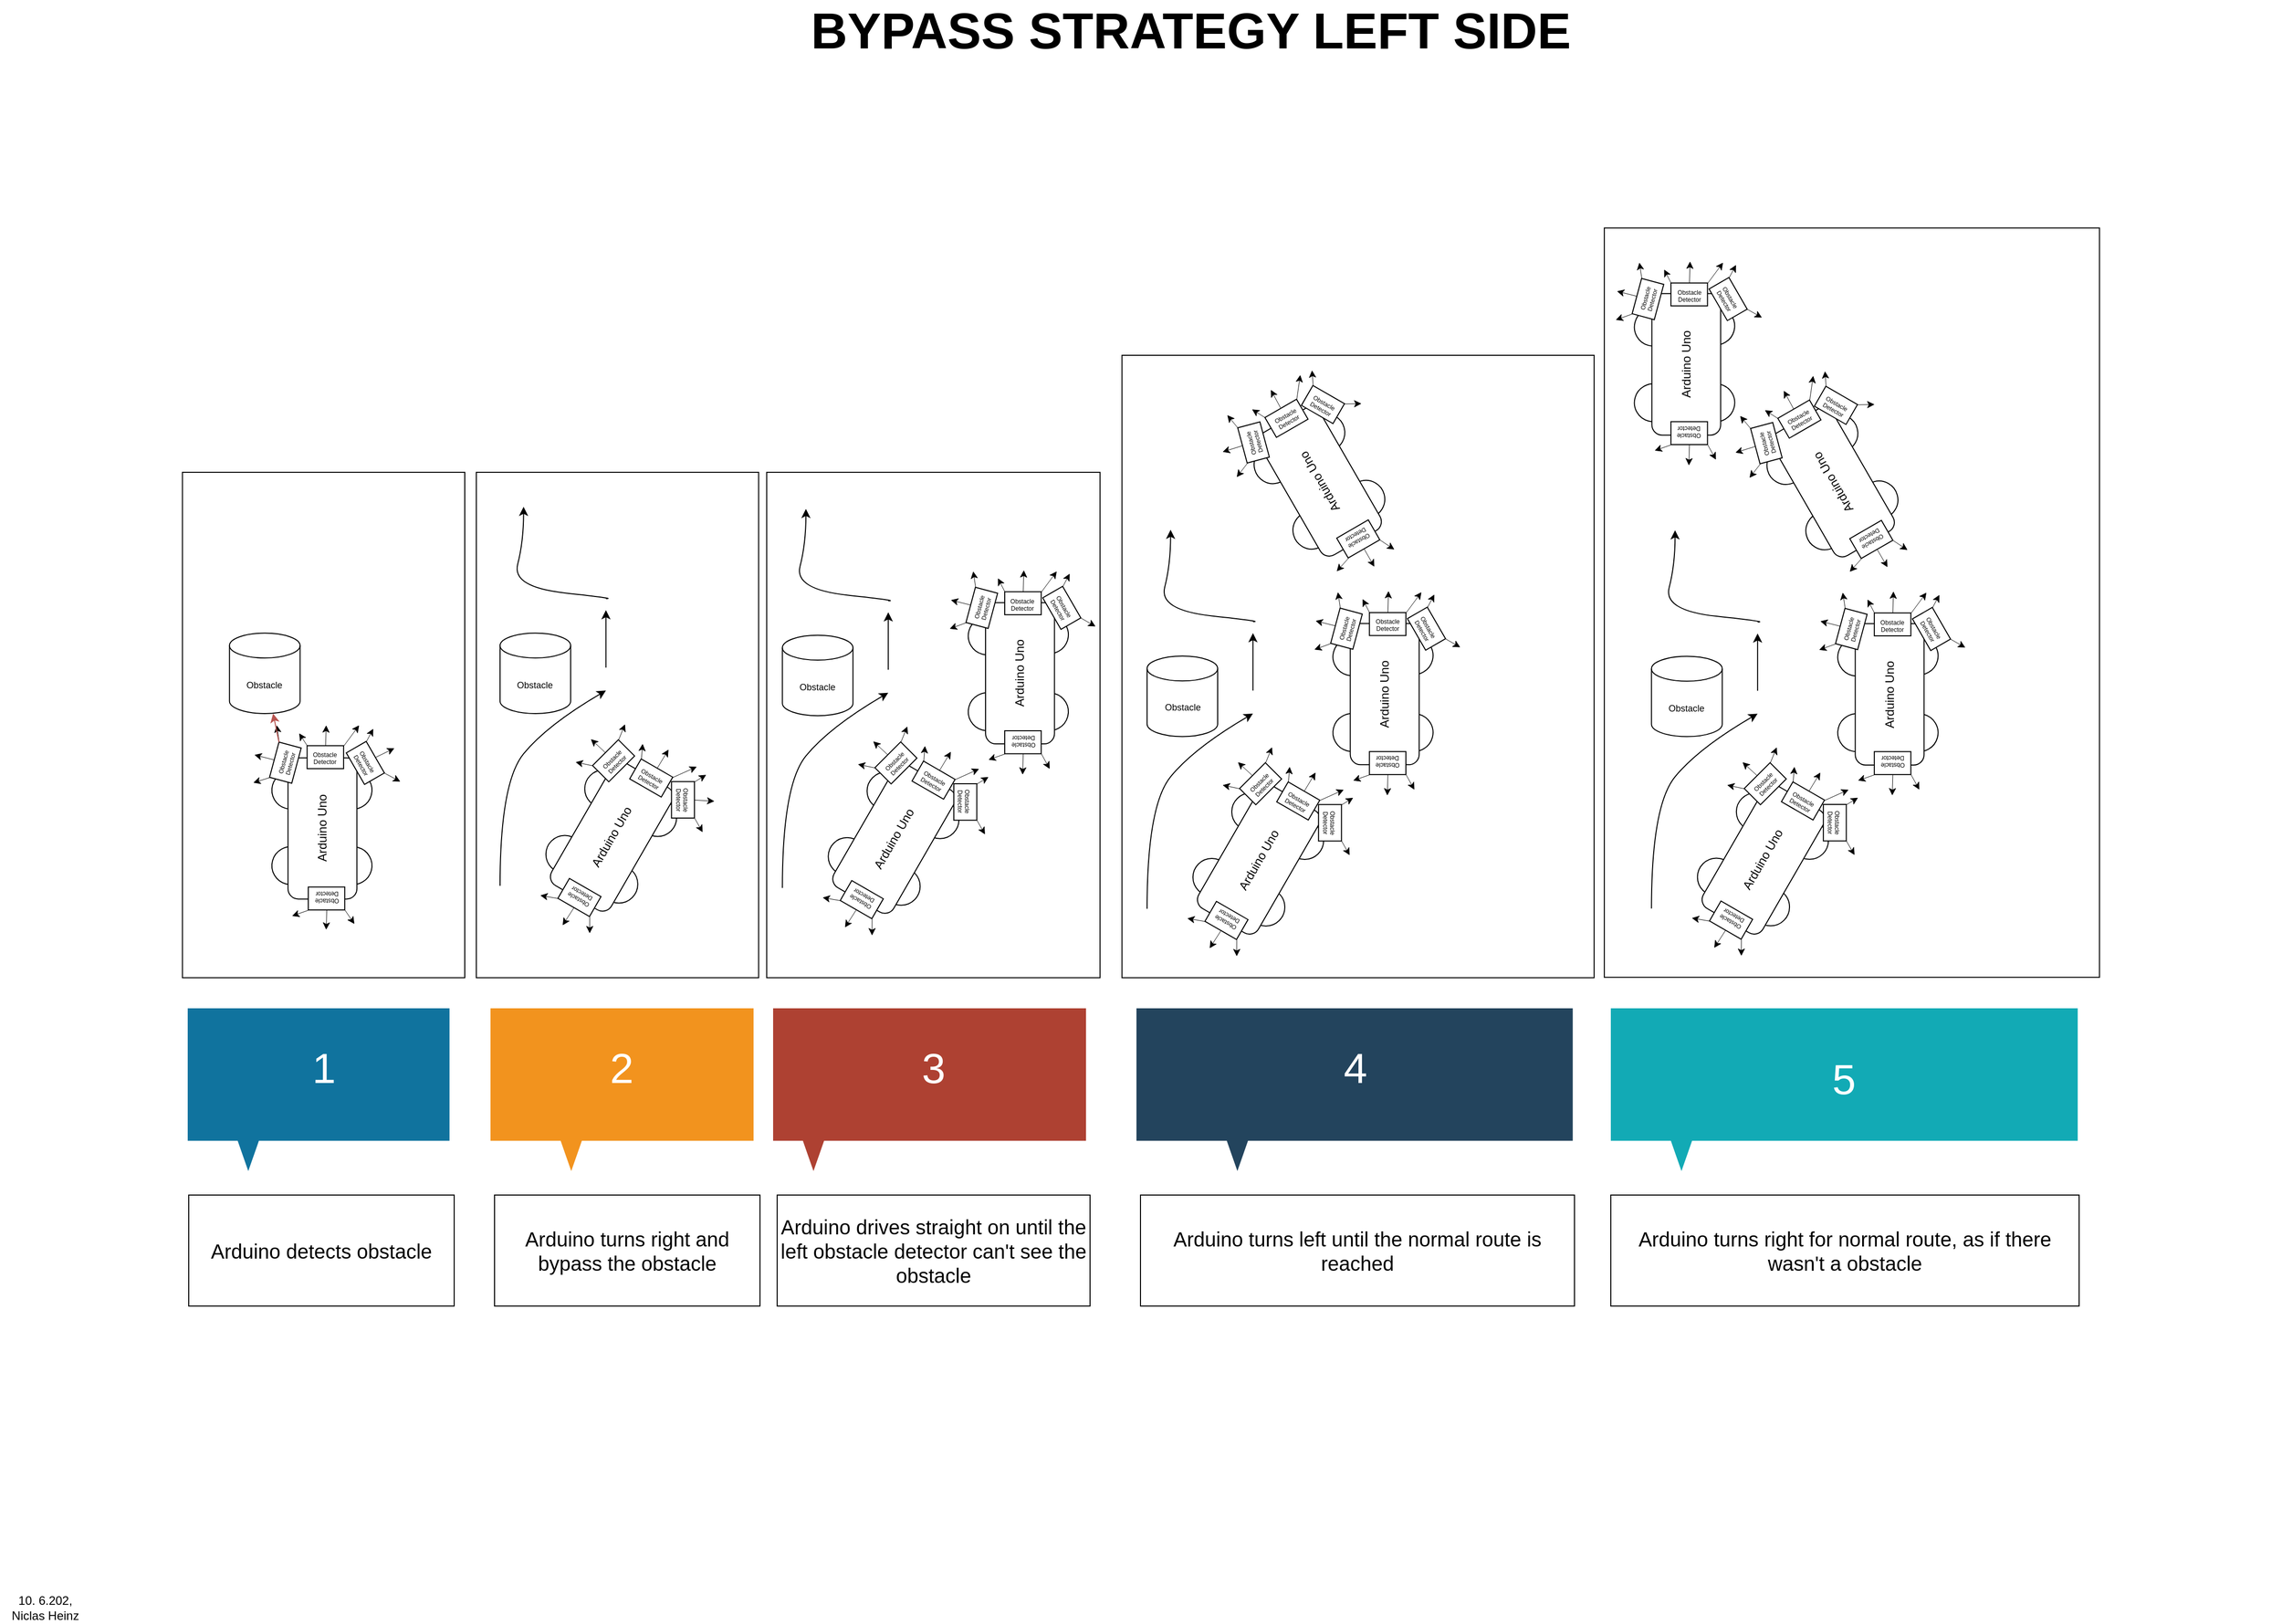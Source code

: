 <mxfile>
    <diagram name="bypass strategy obstacle left" id="dR8AafDq_mMVZ9N_Uit_">
        <mxGraphModel dx="2314" dy="1634" grid="1" gridSize="10" guides="1" tooltips="1" connect="1" arrows="1" fold="1" page="1" pageScale="1" pageWidth="2336" pageHeight="1654" math="0" shadow="0">
            <root>
                <mxCell id="0"/>
                <mxCell id="1" parent="0"/>
                <mxCell id="AN7pkXZCnYP8iV07z2iw-1" value="&lt;span style=&quot;font-size: 50px;&quot;&gt;&lt;b style=&quot;font-size: 50px;&quot;&gt;BYPASS STRATEGY LEFT SIDE&lt;/b&gt;&lt;/span&gt;" style="text;html=1;align=center;verticalAlign=middle;whiteSpace=wrap;rounded=0;fontSize=50;" parent="1" vertex="1">
                    <mxGeometry x="770" y="61" width="820" height="30" as="geometry"/>
                </mxCell>
                <mxCell id="AN7pkXZCnYP8iV07z2iw-753" value="" style="group" parent="1" vertex="1" connectable="0">
                    <mxGeometry x="1096" y="280" width="1163.52" height="821.07" as="geometry"/>
                </mxCell>
                <mxCell id="AN7pkXZCnYP8iV07z2iw-179" value="" style="group;rotation=-30;" parent="AN7pkXZCnYP8iV07z2iw-753" vertex="1" connectable="0">
                    <mxGeometry x="180.39" y="21.52" width="303.05" height="778.2" as="geometry"/>
                </mxCell>
                <mxCell id="AN7pkXZCnYP8iV07z2iw-267" value="" style="rounded=0;whiteSpace=wrap;html=1;" parent="AN7pkXZCnYP8iV07z2iw-179" vertex="1">
                    <mxGeometry x="-516.724" y="212.424" width="330.231" height="500.772" as="geometry"/>
                </mxCell>
                <mxCell id="AN7pkXZCnYP8iV07z2iw-269" value="" style="rounded=0;whiteSpace=wrap;html=1;" parent="AN7pkXZCnYP8iV07z2iw-179" vertex="1">
                    <mxGeometry x="-164.719" y="96.476" width="467.769" height="616.724" as="geometry"/>
                </mxCell>
                <mxCell id="AN7pkXZCnYP8iV07z2iw-235" value="" style="rounded=0;whiteSpace=wrap;html=1;" parent="AN7pkXZCnYP8iV07z2iw-179" vertex="1">
                    <mxGeometry x="-804.458" y="212.424" width="279.738" height="500.772" as="geometry"/>
                </mxCell>
                <mxCell id="AN7pkXZCnYP8iV07z2iw-234" value="" style="rounded=0;whiteSpace=wrap;html=1;" parent="AN7pkXZCnYP8iV07z2iw-179" vertex="1">
                    <mxGeometry x="-1095.642" y="212.424" width="279.738" height="500.772" as="geometry"/>
                </mxCell>
                <mxCell id="AN7pkXZCnYP8iV07z2iw-20" value="&lt;font style=&quot;font-size: 9px;&quot;&gt;Obstacle&lt;/font&gt;" style="shape=cylinder3;whiteSpace=wrap;html=1;boundedLbl=1;backgroundOutline=1;size=12.304;" parent="AN7pkXZCnYP8iV07z2iw-179" vertex="1">
                    <mxGeometry x="-1049.019" y="371.76" width="69.935" height="79.668" as="geometry"/>
                </mxCell>
                <mxCell id="AN7pkXZCnYP8iV07z2iw-6" value="" style="ellipse;whiteSpace=wrap;html=1;aspect=fixed;rotation=-30;" parent="AN7pkXZCnYP8iV07z2iw-179" vertex="1">
                    <mxGeometry x="-1007.012" y="583.45" width="37.392" height="37.392" as="geometry"/>
                </mxCell>
                <mxCell id="AN7pkXZCnYP8iV07z2iw-5" value="" style="ellipse;whiteSpace=wrap;html=1;aspect=fixed;rotation=-30;" parent="AN7pkXZCnYP8iV07z2iw-179" vertex="1">
                    <mxGeometry x="-945.236" y="583.45" width="37.392" height="37.392" as="geometry"/>
                </mxCell>
                <mxCell id="AN7pkXZCnYP8iV07z2iw-4" value="" style="ellipse;whiteSpace=wrap;html=1;aspect=fixed;rotation=-30;" parent="AN7pkXZCnYP8iV07z2iw-179" vertex="1">
                    <mxGeometry x="-945.236" y="508.665" width="37.392" height="37.392" as="geometry"/>
                </mxCell>
                <mxCell id="AN7pkXZCnYP8iV07z2iw-7" value="" style="ellipse;whiteSpace=wrap;html=1;aspect=fixed;rotation=-30;" parent="AN7pkXZCnYP8iV07z2iw-179" vertex="1">
                    <mxGeometry x="-1007.012" y="508.665" width="37.392" height="37.392" as="geometry"/>
                </mxCell>
                <mxCell id="AN7pkXZCnYP8iV07z2iw-3" value="Arduino Uno" style="rounded=1;whiteSpace=wrap;html=1;rotation=-90;" parent="AN7pkXZCnYP8iV07z2iw-179" vertex="1">
                    <mxGeometry x="-1026.827" y="531.097" width="139.869" height="68.287" as="geometry"/>
                </mxCell>
                <mxCell id="AN7pkXZCnYP8iV07z2iw-32" value="" style="group" parent="AN7pkXZCnYP8iV07z2iw-179" vertex="1" connectable="0">
                    <mxGeometry x="-1029.628" y="474.641" width="52.18" height="45.285" as="geometry"/>
                </mxCell>
                <mxCell id="AN7pkXZCnYP8iV07z2iw-23" value="" style="group;rotation=15;" parent="AN7pkXZCnYP8iV07z2iw-32" vertex="1" connectable="0">
                    <mxGeometry x="3.921" y="5.002" width="44.339" height="35.282" as="geometry"/>
                </mxCell>
                <mxCell id="AN7pkXZCnYP8iV07z2iw-15" value="" style="endArrow=classic;html=1;rounded=0;strokeWidth=0.5;exitX=0.5;exitY=0;exitDx=0;exitDy=0;" parent="AN7pkXZCnYP8iV07z2iw-23" source="AN7pkXZCnYP8iV07z2iw-11" edge="1">
                    <mxGeometry width="50" height="50" relative="1" as="geometry">
                        <mxPoint x="-10.49" y="14.796" as="sourcePoint"/>
                        <mxPoint x="1.166" y="12.519" as="targetPoint"/>
                    </mxGeometry>
                </mxCell>
                <mxCell id="AN7pkXZCnYP8iV07z2iw-11" value="&lt;p style=&quot;line-height: 40%;&quot;&gt;&lt;font style=&quot;font-size: 6px;&quot;&gt;Obstacle Detector&lt;/font&gt;&lt;/p&gt;" style="rounded=0;whiteSpace=wrap;html=1;rotation=-75;" parent="AN7pkXZCnYP8iV07z2iw-23" vertex="1">
                    <mxGeometry x="13.987" y="9.105" width="36.133" height="22.762" as="geometry"/>
                </mxCell>
                <mxCell id="AN7pkXZCnYP8iV07z2iw-29" value="" style="endArrow=classic;html=1;rounded=0;strokeWidth=0.5;exitX=1;exitY=0;exitDx=0;exitDy=0;" parent="AN7pkXZCnYP8iV07z2iw-23" source="AN7pkXZCnYP8iV07z2iw-11" edge="1">
                    <mxGeometry width="50" height="50" relative="1" as="geometry">
                        <mxPoint x="19.815" y="4.552" as="sourcePoint"/>
                        <mxPoint x="23.312" y="-16.833" as="targetPoint"/>
                    </mxGeometry>
                </mxCell>
                <mxCell id="AN7pkXZCnYP8iV07z2iw-31" value="" style="endArrow=classic;html=1;rounded=0;strokeWidth=0.5;exitX=0;exitY=0;exitDx=0;exitDy=0;" parent="AN7pkXZCnYP8iV07z2iw-32" source="AN7pkXZCnYP8iV07z2iw-11" edge="1">
                    <mxGeometry width="50" height="50" relative="1" as="geometry">
                        <mxPoint x="41.219" y="16.383" as="sourcePoint"/>
                        <mxPoint x="3.921" y="45.075" as="targetPoint"/>
                    </mxGeometry>
                </mxCell>
                <mxCell id="AN7pkXZCnYP8iV07z2iw-34" value="" style="group;rotation=75;" parent="AN7pkXZCnYP8iV07z2iw-179" vertex="1" connectable="0">
                    <mxGeometry x="-979.089" y="462.805" width="52.18" height="45.285" as="geometry"/>
                </mxCell>
                <mxCell id="AN7pkXZCnYP8iV07z2iw-35" value="" style="group;rotation=90;" parent="AN7pkXZCnYP8iV07z2iw-34" vertex="1" connectable="0">
                    <mxGeometry x="3.497" y="4.552" width="44.339" height="35.282" as="geometry"/>
                </mxCell>
                <mxCell id="AN7pkXZCnYP8iV07z2iw-36" value="" style="endArrow=classic;html=1;rounded=0;strokeWidth=0.5;exitX=0.5;exitY=0;exitDx=0;exitDy=0;" parent="AN7pkXZCnYP8iV07z2iw-35" source="AN7pkXZCnYP8iV07z2iw-37" edge="1">
                    <mxGeometry width="50" height="50" relative="1" as="geometry">
                        <mxPoint x="17.484" y="-14.796" as="sourcePoint"/>
                        <mxPoint x="22.146" y="-4.552" as="targetPoint"/>
                    </mxGeometry>
                </mxCell>
                <mxCell id="AN7pkXZCnYP8iV07z2iw-37" value="&lt;p style=&quot;line-height: 40%;&quot;&gt;&lt;font style=&quot;font-size: 6px;&quot;&gt;Obstacle Detector&lt;/font&gt;&lt;/p&gt;" style="rounded=0;whiteSpace=wrap;html=1;rotation=0;" parent="AN7pkXZCnYP8iV07z2iw-35" vertex="1">
                    <mxGeometry x="3.497" y="15.934" width="36.133" height="22.762" as="geometry"/>
                </mxCell>
                <mxCell id="AN7pkXZCnYP8iV07z2iw-38" value="" style="endArrow=classic;html=1;rounded=0;strokeWidth=0.5;exitX=1;exitY=0;exitDx=0;exitDy=0;" parent="AN7pkXZCnYP8iV07z2iw-35" source="AN7pkXZCnYP8iV07z2iw-37" edge="1">
                    <mxGeometry width="50" height="50" relative="1" as="geometry">
                        <mxPoint x="34.967" y="11.381" as="sourcePoint"/>
                        <mxPoint x="54.786" y="-4.547" as="targetPoint"/>
                    </mxGeometry>
                </mxCell>
                <mxCell id="AN7pkXZCnYP8iV07z2iw-39" value="" style="endArrow=classic;html=1;rounded=0;strokeWidth=0.5;exitX=0;exitY=0;exitDx=0;exitDy=0;" parent="AN7pkXZCnYP8iV07z2iw-34" source="AN7pkXZCnYP8iV07z2iw-37" edge="1">
                    <mxGeometry width="50" height="50" relative="1" as="geometry">
                        <mxPoint x="36.133" y="35.282" as="sourcePoint"/>
                        <mxPoint x="-1.166" y="7.967" as="targetPoint"/>
                    </mxGeometry>
                </mxCell>
                <mxCell id="AN7pkXZCnYP8iV07z2iw-41" value="" style="group;rotation=-225;" parent="AN7pkXZCnYP8iV07z2iw-179" vertex="1" connectable="0">
                    <mxGeometry x="-932.466" y="474.186" width="52.18" height="45.285" as="geometry"/>
                </mxCell>
                <mxCell id="AN7pkXZCnYP8iV07z2iw-42" value="" style="group;rotation=-210;" parent="AN7pkXZCnYP8iV07z2iw-41" vertex="1" connectable="0">
                    <mxGeometry x="4.662" y="4.552" width="44.339" height="35.282" as="geometry"/>
                </mxCell>
                <mxCell id="AN7pkXZCnYP8iV07z2iw-43" value="" style="endArrow=classic;html=1;rounded=0;strokeWidth=0.5;exitX=0.5;exitY=0;exitDx=0;exitDy=0;" parent="AN7pkXZCnYP8iV07z2iw-42" source="AN7pkXZCnYP8iV07z2iw-44" edge="1">
                    <mxGeometry width="50" height="50" relative="1" as="geometry">
                        <mxPoint x="48.954" y="-2.276" as="sourcePoint"/>
                        <mxPoint x="41.961" y="6.829" as="targetPoint"/>
                    </mxGeometry>
                </mxCell>
                <mxCell id="AN7pkXZCnYP8iV07z2iw-44" value="&lt;p style=&quot;line-height: 40%;&quot;&gt;&lt;font style=&quot;font-size: 6px;&quot;&gt;Obstacle Detector&lt;/font&gt;&lt;/p&gt;" style="rounded=0;whiteSpace=wrap;html=1;rotation=-300;" parent="AN7pkXZCnYP8iV07z2iw-42" vertex="1">
                    <mxGeometry x="-4.662" y="10.243" width="36.133" height="22.762" as="geometry"/>
                </mxCell>
                <mxCell id="AN7pkXZCnYP8iV07z2iw-45" value="" style="endArrow=classic;html=1;rounded=0;strokeWidth=0.5;exitX=1;exitY=0;exitDx=0;exitDy=0;" parent="AN7pkXZCnYP8iV07z2iw-42" source="AN7pkXZCnYP8iV07z2iw-44" edge="1">
                    <mxGeometry width="50" height="50" relative="1" as="geometry">
                        <mxPoint x="33.802" y="25.039" as="sourcePoint"/>
                        <mxPoint x="47.789" y="39.834" as="targetPoint"/>
                    </mxGeometry>
                </mxCell>
                <mxCell id="AN7pkXZCnYP8iV07z2iw-46" value="" style="endArrow=classic;html=1;rounded=0;strokeWidth=0.5;exitX=0;exitY=0;exitDx=0;exitDy=0;" parent="AN7pkXZCnYP8iV07z2iw-41" source="AN7pkXZCnYP8iV07z2iw-44" edge="1">
                    <mxGeometry width="50" height="50" relative="1" as="geometry">
                        <mxPoint x="19.815" y="37.558" as="sourcePoint"/>
                        <mxPoint x="25.643" y="-7.967" as="targetPoint"/>
                    </mxGeometry>
                </mxCell>
                <mxCell id="AN7pkXZCnYP8iV07z2iw-47" value="" style="group;rotation=-105;" parent="AN7pkXZCnYP8iV07z2iw-179" vertex="1" connectable="0">
                    <mxGeometry x="-979.089" y="622.141" width="52.18" height="45.285" as="geometry"/>
                </mxCell>
                <mxCell id="AN7pkXZCnYP8iV07z2iw-48" value="" style="group;rotation=-90;" parent="AN7pkXZCnYP8iV07z2iw-47" vertex="1" connectable="0">
                    <mxGeometry x="3.497" y="4.552" width="44.339" height="35.282" as="geometry"/>
                </mxCell>
                <mxCell id="AN7pkXZCnYP8iV07z2iw-49" value="" style="endArrow=classic;html=1;rounded=0;strokeWidth=0.5;exitX=0.5;exitY=0;exitDx=0;exitDy=0;" parent="AN7pkXZCnYP8iV07z2iw-48" source="AN7pkXZCnYP8iV07z2iw-50" edge="1">
                    <mxGeometry width="50" height="50" relative="1" as="geometry">
                        <mxPoint x="27.974" y="48.939" as="sourcePoint"/>
                        <mxPoint x="22.146" y="38.696" as="targetPoint"/>
                    </mxGeometry>
                </mxCell>
                <mxCell id="AN7pkXZCnYP8iV07z2iw-50" value="&lt;p style=&quot;line-height: 40%;&quot;&gt;&lt;font style=&quot;font-size: 6px;&quot;&gt;Obstacle Detector&lt;/font&gt;&lt;/p&gt;" style="rounded=0;whiteSpace=wrap;html=1;rotation=-180;" parent="AN7pkXZCnYP8iV07z2iw-48" vertex="1">
                    <mxGeometry x="4.662" y="-3.414" width="36.133" height="22.762" as="geometry"/>
                </mxCell>
                <mxCell id="AN7pkXZCnYP8iV07z2iw-51" value="" style="endArrow=classic;html=1;rounded=0;strokeWidth=0.5;exitX=1;exitY=0;exitDx=0;exitDy=0;" parent="AN7pkXZCnYP8iV07z2iw-48" source="AN7pkXZCnYP8iV07z2iw-50" edge="1">
                    <mxGeometry width="50" height="50" relative="1" as="geometry">
                        <mxPoint x="9.325" y="22.762" as="sourcePoint"/>
                        <mxPoint x="-11.656" y="25.039" as="targetPoint"/>
                    </mxGeometry>
                </mxCell>
                <mxCell id="AN7pkXZCnYP8iV07z2iw-52" value="" style="endArrow=classic;html=1;rounded=0;strokeWidth=0.5;exitX=0;exitY=0;exitDx=0;exitDy=0;" parent="AN7pkXZCnYP8iV07z2iw-47" source="AN7pkXZCnYP8iV07z2iw-50" edge="1">
                    <mxGeometry width="50" height="50" relative="1" as="geometry">
                        <mxPoint x="16.318" y="10.243" as="sourcePoint"/>
                        <mxPoint x="53.617" y="37.558" as="targetPoint"/>
                    </mxGeometry>
                </mxCell>
                <mxCell id="AN7pkXZCnYP8iV07z2iw-53" value="" style="endArrow=classic;html=1;rounded=0;fillColor=#f8cecc;strokeColor=#b85450;exitX=1;exitY=0;exitDx=0;exitDy=0;" parent="AN7pkXZCnYP8iV07z2iw-179" source="AN7pkXZCnYP8iV07z2iw-11" target="AN7pkXZCnYP8iV07z2iw-20" edge="1">
                    <mxGeometry width="50" height="50" relative="1" as="geometry">
                        <mxPoint x="-990.74" y="474.646" as="sourcePoint"/>
                        <mxPoint x="-932.462" y="417.74" as="targetPoint"/>
                    </mxGeometry>
                </mxCell>
                <mxCell id="AN7pkXZCnYP8iV07z2iw-55" value="&lt;font style=&quot;font-size: 9px;&quot;&gt;Obstacle&lt;/font&gt;" style="shape=cylinder3;whiteSpace=wrap;html=1;boundedLbl=1;backgroundOutline=1;size=12.304;" parent="AN7pkXZCnYP8iV07z2iw-179" vertex="1">
                    <mxGeometry x="-780.937" y="371.76" width="69.935" height="79.668" as="geometry"/>
                </mxCell>
                <mxCell id="AN7pkXZCnYP8iV07z2iw-86" value="" style="group;rotation=30;" parent="AN7pkXZCnYP8iV07z2iw-179" vertex="1" connectable="0">
                    <mxGeometry x="-743.642" y="466.361" width="158.097" height="220.271" as="geometry"/>
                </mxCell>
                <mxCell id="AN7pkXZCnYP8iV07z2iw-56" value="" style="ellipse;whiteSpace=wrap;html=1;aspect=fixed;rotation=0;" parent="AN7pkXZCnYP8iV07z2iw-86" vertex="1">
                    <mxGeometry x="8.159" y="105.845" width="37.392" height="37.392" as="geometry"/>
                </mxCell>
                <mxCell id="AN7pkXZCnYP8iV07z2iw-57" value="" style="ellipse;whiteSpace=wrap;html=1;aspect=fixed;rotation=0;" parent="AN7pkXZCnYP8iV07z2iw-86" vertex="1">
                    <mxGeometry x="61.776" y="135.436" width="37.392" height="37.392" as="geometry"/>
                </mxCell>
                <mxCell id="AN7pkXZCnYP8iV07z2iw-58" value="" style="ellipse;whiteSpace=wrap;html=1;aspect=fixed;rotation=0;" parent="AN7pkXZCnYP8iV07z2iw-86" vertex="1">
                    <mxGeometry x="100.24" y="69.425" width="37.392" height="37.392" as="geometry"/>
                </mxCell>
                <mxCell id="AN7pkXZCnYP8iV07z2iw-59" value="" style="ellipse;whiteSpace=wrap;html=1;aspect=fixed;rotation=0;" parent="AN7pkXZCnYP8iV07z2iw-86" vertex="1">
                    <mxGeometry x="46.623" y="40.972" width="37.392" height="37.392" as="geometry"/>
                </mxCell>
                <mxCell id="AN7pkXZCnYP8iV07z2iw-60" value="Arduino Uno" style="rounded=1;whiteSpace=wrap;html=1;rotation=-60;" parent="AN7pkXZCnYP8iV07z2iw-86" vertex="1">
                    <mxGeometry x="3.497" y="72.84" width="139.869" height="68.287" as="geometry"/>
                </mxCell>
                <mxCell id="AN7pkXZCnYP8iV07z2iw-61" value="" style="group;rotation=30;" parent="AN7pkXZCnYP8iV07z2iw-86" vertex="1" connectable="0">
                    <mxGeometry x="41.961" y="2.276" width="52.18" height="45.285" as="geometry"/>
                </mxCell>
                <mxCell id="AN7pkXZCnYP8iV07z2iw-62" value="" style="group;rotation=45;" parent="AN7pkXZCnYP8iV07z2iw-61" vertex="1" connectable="0">
                    <mxGeometry x="3.497" y="4.552" width="44.339" height="35.282" as="geometry"/>
                </mxCell>
                <mxCell id="AN7pkXZCnYP8iV07z2iw-63" value="" style="endArrow=classic;html=1;rounded=0;strokeWidth=0.5;exitX=0.5;exitY=0;exitDx=0;exitDy=0;" parent="AN7pkXZCnYP8iV07z2iw-62" source="AN7pkXZCnYP8iV07z2iw-64" edge="1">
                    <mxGeometry width="50" height="50" relative="1" as="geometry">
                        <mxPoint x="-4.662" as="sourcePoint"/>
                        <mxPoint x="6.993" y="3.414" as="targetPoint"/>
                    </mxGeometry>
                </mxCell>
                <mxCell id="AN7pkXZCnYP8iV07z2iw-64" value="&lt;p style=&quot;line-height: 40%;&quot;&gt;&lt;font style=&quot;font-size: 6px;&quot;&gt;Obstacle Detector&lt;/font&gt;&lt;/p&gt;" style="rounded=0;whiteSpace=wrap;html=1;rotation=-45;" parent="AN7pkXZCnYP8iV07z2iw-62" vertex="1">
                    <mxGeometry x="11.656" y="13.657" width="36.133" height="22.762" as="geometry"/>
                </mxCell>
                <mxCell id="AN7pkXZCnYP8iV07z2iw-65" value="" style="endArrow=classic;html=1;rounded=0;strokeWidth=0.5;exitX=1;exitY=0;exitDx=0;exitDy=0;" parent="AN7pkXZCnYP8iV07z2iw-62" source="AN7pkXZCnYP8iV07z2iw-64" edge="1">
                    <mxGeometry width="50" height="50" relative="1" as="geometry">
                        <mxPoint x="26.808" y="5.691" as="sourcePoint"/>
                        <mxPoint x="40.795" y="-11.381" as="targetPoint"/>
                    </mxGeometry>
                </mxCell>
                <mxCell id="AN7pkXZCnYP8iV07z2iw-66" value="" style="endArrow=classic;html=1;rounded=0;strokeWidth=0.5;exitX=0;exitY=0;exitDx=0;exitDy=0;" parent="AN7pkXZCnYP8iV07z2iw-61" source="AN7pkXZCnYP8iV07z2iw-64" edge="1">
                    <mxGeometry width="50" height="50" relative="1" as="geometry">
                        <mxPoint x="41.961" y="25.039" as="sourcePoint"/>
                        <mxPoint x="-4.662" y="30.729" as="targetPoint"/>
                    </mxGeometry>
                </mxCell>
                <mxCell id="AN7pkXZCnYP8iV07z2iw-67" value="" style="group;rotation=105;" parent="AN7pkXZCnYP8iV07z2iw-86" vertex="1" connectable="0">
                    <mxGeometry x="92.081" y="18.21" width="52.18" height="45.285" as="geometry"/>
                </mxCell>
                <mxCell id="AN7pkXZCnYP8iV07z2iw-68" value="" style="group;rotation=120;" parent="AN7pkXZCnYP8iV07z2iw-67" vertex="1" connectable="0">
                    <mxGeometry x="3.497" y="4.552" width="44.339" height="35.282" as="geometry"/>
                </mxCell>
                <mxCell id="AN7pkXZCnYP8iV07z2iw-69" value="" style="endArrow=classic;html=1;rounded=0;strokeWidth=0.5;exitX=0.5;exitY=0;exitDx=0;exitDy=0;" parent="AN7pkXZCnYP8iV07z2iw-68" source="AN7pkXZCnYP8iV07z2iw-70" edge="1">
                    <mxGeometry width="50" height="50" relative="1" as="geometry">
                        <mxPoint x="33.802" y="-12.519" as="sourcePoint"/>
                        <mxPoint x="33.802" y="-2.276" as="targetPoint"/>
                    </mxGeometry>
                </mxCell>
                <mxCell id="AN7pkXZCnYP8iV07z2iw-70" value="&lt;p style=&quot;line-height: 40%;&quot;&gt;&lt;font style=&quot;font-size: 6px;&quot;&gt;Obstacle Detector&lt;/font&gt;&lt;/p&gt;" style="rounded=0;whiteSpace=wrap;html=1;rotation=30;" parent="AN7pkXZCnYP8iV07z2iw-68" vertex="1">
                    <mxGeometry x="-1.166" y="14.796" width="36.133" height="22.762" as="geometry"/>
                </mxCell>
                <mxCell id="AN7pkXZCnYP8iV07z2iw-71" value="" style="endArrow=classic;html=1;rounded=0;strokeWidth=0.5;exitX=1;exitY=0;exitDx=0;exitDy=0;" parent="AN7pkXZCnYP8iV07z2iw-68" source="AN7pkXZCnYP8iV07z2iw-70" edge="1">
                    <mxGeometry width="50" height="50" relative="1" as="geometry">
                        <mxPoint x="36.133" y="18.21" as="sourcePoint"/>
                        <mxPoint x="61.776" y="14.796" as="targetPoint"/>
                    </mxGeometry>
                </mxCell>
                <mxCell id="AN7pkXZCnYP8iV07z2iw-72" value="" style="endArrow=classic;html=1;rounded=0;strokeWidth=0.5;exitX=0;exitY=0;exitDx=0;exitDy=0;" parent="AN7pkXZCnYP8iV07z2iw-67" source="AN7pkXZCnYP8iV07z2iw-70" edge="1">
                    <mxGeometry width="50" height="50" relative="1" as="geometry">
                        <mxPoint x="27.974" y="38.696" as="sourcePoint"/>
                        <mxPoint x="11.656" y="-3.414" as="targetPoint"/>
                    </mxGeometry>
                </mxCell>
                <mxCell id="AN7pkXZCnYP8iV07z2iw-73" value="" style="group;rotation=-195;" parent="AN7pkXZCnYP8iV07z2iw-86" vertex="1" connectable="0">
                    <mxGeometry x="125.882" y="48.939" width="52.18" height="45.285" as="geometry"/>
                </mxCell>
                <mxCell id="AN7pkXZCnYP8iV07z2iw-74" value="" style="group;rotation=-180;" parent="AN7pkXZCnYP8iV07z2iw-73" vertex="1" connectable="0">
                    <mxGeometry x="4.662" y="4.552" width="44.339" height="35.282" as="geometry"/>
                </mxCell>
                <mxCell id="AN7pkXZCnYP8iV07z2iw-75" value="" style="endArrow=classic;html=1;rounded=0;strokeWidth=0.5;exitX=0.5;exitY=0;exitDx=0;exitDy=0;" parent="AN7pkXZCnYP8iV07z2iw-74" source="AN7pkXZCnYP8iV07z2iw-76" edge="1">
                    <mxGeometry width="50" height="50" relative="1" as="geometry">
                        <mxPoint x="55.948" y="12.519" as="sourcePoint"/>
                        <mxPoint x="44.292" y="18.21" as="targetPoint"/>
                    </mxGeometry>
                </mxCell>
                <mxCell id="AN7pkXZCnYP8iV07z2iw-76" value="&lt;p style=&quot;line-height: 40%;&quot;&gt;&lt;font style=&quot;font-size: 6px;&quot;&gt;Obstacle Detector&lt;/font&gt;&lt;/p&gt;" style="rounded=0;whiteSpace=wrap;html=1;rotation=-270;" parent="AN7pkXZCnYP8iV07z2iw-74" vertex="1">
                    <mxGeometry x="-4.662" y="5.691" width="36.133" height="22.762" as="geometry"/>
                </mxCell>
                <mxCell id="AN7pkXZCnYP8iV07z2iw-77" value="" style="endArrow=classic;html=1;rounded=0;strokeWidth=0.5;exitX=1;exitY=0;exitDx=0;exitDy=0;" parent="AN7pkXZCnYP8iV07z2iw-74" source="AN7pkXZCnYP8iV07z2iw-76" edge="1">
                    <mxGeometry width="50" height="50" relative="1" as="geometry">
                        <mxPoint x="27.974" y="30.729" as="sourcePoint"/>
                        <mxPoint x="32.636" y="48.939" as="targetPoint"/>
                    </mxGeometry>
                </mxCell>
                <mxCell id="AN7pkXZCnYP8iV07z2iw-78" value="" style="endArrow=classic;html=1;rounded=0;strokeWidth=0.5;exitX=0;exitY=0;exitDx=0;exitDy=0;" parent="AN7pkXZCnYP8iV07z2iw-73" source="AN7pkXZCnYP8iV07z2iw-76" edge="1">
                    <mxGeometry width="50" height="50" relative="1" as="geometry">
                        <mxPoint x="12.821" y="31.867" as="sourcePoint"/>
                        <mxPoint x="40.795" y="-3.414" as="targetPoint"/>
                    </mxGeometry>
                </mxCell>
                <mxCell id="AN7pkXZCnYP8iV07z2iw-79" value="" style="group;rotation=-75;" parent="AN7pkXZCnYP8iV07z2iw-86" vertex="1" connectable="0">
                    <mxGeometry x="10.49" y="153.646" width="52.18" height="45.285" as="geometry"/>
                </mxCell>
                <mxCell id="AN7pkXZCnYP8iV07z2iw-80" value="" style="group;rotation=-60;" parent="AN7pkXZCnYP8iV07z2iw-79" vertex="1" connectable="0">
                    <mxGeometry x="3.497" y="4.552" width="44.339" height="35.282" as="geometry"/>
                </mxCell>
                <mxCell id="AN7pkXZCnYP8iV07z2iw-81" value="" style="endArrow=classic;html=1;rounded=0;strokeWidth=0.5;exitX=0.5;exitY=0;exitDx=0;exitDy=0;" parent="AN7pkXZCnYP8iV07z2iw-80" source="AN7pkXZCnYP8iV07z2iw-82" edge="1">
                    <mxGeometry width="50" height="50" relative="1" as="geometry">
                        <mxPoint x="11.656" y="47.801" as="sourcePoint"/>
                        <mxPoint x="10.49" y="36.42" as="targetPoint"/>
                    </mxGeometry>
                </mxCell>
                <mxCell id="AN7pkXZCnYP8iV07z2iw-82" value="&lt;p style=&quot;line-height: 40%;&quot;&gt;&lt;font style=&quot;font-size: 6px;&quot;&gt;Obstacle Detector&lt;/font&gt;&lt;/p&gt;" style="rounded=0;whiteSpace=wrap;html=1;rotation=-150;" parent="AN7pkXZCnYP8iV07z2iw-80" vertex="1">
                    <mxGeometry x="9.325" y="-2.276" width="36.133" height="22.762" as="geometry"/>
                </mxCell>
                <mxCell id="AN7pkXZCnYP8iV07z2iw-83" value="" style="endArrow=classic;html=1;rounded=0;strokeWidth=0.5;exitX=1;exitY=0;exitDx=0;exitDy=0;" parent="AN7pkXZCnYP8iV07z2iw-80" source="AN7pkXZCnYP8iV07z2iw-82" edge="1">
                    <mxGeometry width="50" height="50" relative="1" as="geometry">
                        <mxPoint x="8.159" y="15.934" as="sourcePoint"/>
                        <mxPoint x="-11.656" y="6.829" as="targetPoint"/>
                    </mxGeometry>
                </mxCell>
                <mxCell id="AN7pkXZCnYP8iV07z2iw-84" value="" style="endArrow=classic;html=1;rounded=0;strokeWidth=0.5;exitX=0;exitY=0;exitDx=0;exitDy=0;" parent="AN7pkXZCnYP8iV07z2iw-79" source="AN7pkXZCnYP8iV07z2iw-82" edge="1">
                    <mxGeometry width="50" height="50" relative="1" as="geometry">
                        <mxPoint x="24.477" y="6.829" as="sourcePoint"/>
                        <mxPoint x="40.795" y="48.939" as="targetPoint"/>
                    </mxGeometry>
                </mxCell>
                <mxCell id="AN7pkXZCnYP8iV07z2iw-87" value="" style="curved=1;endArrow=classic;html=1;rounded=0;" parent="AN7pkXZCnYP8iV07z2iw-179" edge="1">
                    <mxGeometry width="50" height="50" relative="1" as="geometry">
                        <mxPoint x="-780.937" y="622.146" as="sourcePoint"/>
                        <mxPoint x="-676.035" y="428.666" as="targetPoint"/>
                        <Array as="points">
                            <mxPoint x="-780.937" y="519.716"/>
                            <mxPoint x="-734.313" y="462.81"/>
                        </Array>
                    </mxGeometry>
                </mxCell>
                <mxCell id="AN7pkXZCnYP8iV07z2iw-88" value="" style="endArrow=classic;html=1;rounded=0;" parent="AN7pkXZCnYP8iV07z2iw-179" edge="1">
                    <mxGeometry width="50" height="50" relative="1" as="geometry">
                        <mxPoint x="-676.035" y="405.904" as="sourcePoint"/>
                        <mxPoint x="-676.035" y="348.998" as="targetPoint"/>
                    </mxGeometry>
                </mxCell>
                <mxCell id="AN7pkXZCnYP8iV07z2iw-89" value="" style="curved=1;endArrow=classic;html=1;rounded=0;" parent="AN7pkXZCnYP8iV07z2iw-179" edge="1">
                    <mxGeometry width="50" height="50" relative="1" as="geometry">
                        <mxPoint x="-676.035" y="337.617" as="sourcePoint"/>
                        <mxPoint x="-757.625" y="246.567" as="targetPoint"/>
                        <Array as="points">
                            <mxPoint x="-664.379" y="337.617"/>
                            <mxPoint x="-769.281" y="326.236"/>
                            <mxPoint x="-757.625" y="280.711"/>
                        </Array>
                    </mxGeometry>
                </mxCell>
                <mxCell id="AN7pkXZCnYP8iV07z2iw-90" value="&lt;font style=&quot;font-size: 9px;&quot;&gt;Obstacle&lt;/font&gt;" style="shape=cylinder3;whiteSpace=wrap;html=1;boundedLbl=1;backgroundOutline=1;size=12.304;" parent="AN7pkXZCnYP8iV07z2iw-179" vertex="1">
                    <mxGeometry x="-501.198" y="373.9" width="69.935" height="79.668" as="geometry"/>
                </mxCell>
                <mxCell id="AN7pkXZCnYP8iV07z2iw-117" value="" style="curved=1;endArrow=classic;html=1;rounded=0;" parent="AN7pkXZCnYP8iV07z2iw-179" edge="1">
                    <mxGeometry width="50" height="50" relative="1" as="geometry">
                        <mxPoint x="-501.198" y="624.286" as="sourcePoint"/>
                        <mxPoint x="-396.296" y="430.806" as="targetPoint"/>
                        <Array as="points">
                            <mxPoint x="-501.198" y="521.855"/>
                            <mxPoint x="-454.575" y="464.95"/>
                        </Array>
                    </mxGeometry>
                </mxCell>
                <mxCell id="AN7pkXZCnYP8iV07z2iw-118" value="" style="endArrow=classic;html=1;rounded=0;" parent="AN7pkXZCnYP8iV07z2iw-179" edge="1">
                    <mxGeometry width="50" height="50" relative="1" as="geometry">
                        <mxPoint x="-396.296" y="408.044" as="sourcePoint"/>
                        <mxPoint x="-396.296" y="351.138" as="targetPoint"/>
                    </mxGeometry>
                </mxCell>
                <mxCell id="AN7pkXZCnYP8iV07z2iw-119" value="" style="curved=1;endArrow=classic;html=1;rounded=0;" parent="AN7pkXZCnYP8iV07z2iw-179" edge="1">
                    <mxGeometry width="50" height="50" relative="1" as="geometry">
                        <mxPoint x="-396.296" y="339.756" as="sourcePoint"/>
                        <mxPoint x="-477.887" y="248.707" as="targetPoint"/>
                        <Array as="points">
                            <mxPoint x="-384.64" y="339.756"/>
                            <mxPoint x="-489.542" y="328.375"/>
                            <mxPoint x="-477.887" y="282.851"/>
                        </Array>
                    </mxGeometry>
                </mxCell>
                <mxCell id="AN7pkXZCnYP8iV07z2iw-120" value="" style="group" parent="AN7pkXZCnYP8iV07z2iw-179" vertex="1" connectable="0">
                    <mxGeometry x="-456.475" y="461.073" width="159.249" height="214.184" as="geometry"/>
                </mxCell>
                <mxCell id="AN7pkXZCnYP8iV07z2iw-91" value="" style="ellipse;whiteSpace=wrap;html=1;aspect=fixed;rotation=0;" parent="AN7pkXZCnYP8iV07z2iw-120" vertex="1">
                    <mxGeometry x="0.73" y="113.273" width="37.392" height="37.392" as="geometry"/>
                </mxCell>
                <mxCell id="AN7pkXZCnYP8iV07z2iw-92" value="" style="ellipse;whiteSpace=wrap;html=1;aspect=fixed;rotation=0;" parent="AN7pkXZCnYP8iV07z2iw-120" vertex="1">
                    <mxGeometry x="54.347" y="142.864" width="37.392" height="37.392" as="geometry"/>
                </mxCell>
                <mxCell id="AN7pkXZCnYP8iV07z2iw-93" value="" style="ellipse;whiteSpace=wrap;html=1;aspect=fixed;rotation=0;" parent="AN7pkXZCnYP8iV07z2iw-120" vertex="1">
                    <mxGeometry x="92.811" y="76.853" width="37.392" height="37.392" as="geometry"/>
                </mxCell>
                <mxCell id="AN7pkXZCnYP8iV07z2iw-94" value="" style="ellipse;whiteSpace=wrap;html=1;aspect=fixed;rotation=0;" parent="AN7pkXZCnYP8iV07z2iw-120" vertex="1">
                    <mxGeometry x="39.194" y="48.4" width="37.392" height="37.392" as="geometry"/>
                </mxCell>
                <mxCell id="AN7pkXZCnYP8iV07z2iw-95" value="Arduino Uno" style="rounded=1;whiteSpace=wrap;html=1;rotation=-60;" parent="AN7pkXZCnYP8iV07z2iw-120" vertex="1">
                    <mxGeometry x="-3.932" y="80.267" width="139.869" height="68.287" as="geometry"/>
                </mxCell>
                <mxCell id="AN7pkXZCnYP8iV07z2iw-96" value="" style="group;rotation=30;" parent="AN7pkXZCnYP8iV07z2iw-120" vertex="1" connectable="0">
                    <mxGeometry x="34.532" y="9.704" width="52.18" height="45.285" as="geometry"/>
                </mxCell>
                <mxCell id="AN7pkXZCnYP8iV07z2iw-97" value="" style="group;rotation=45;" parent="AN7pkXZCnYP8iV07z2iw-96" vertex="1" connectable="0">
                    <mxGeometry x="3.497" y="4.552" width="44.339" height="35.282" as="geometry"/>
                </mxCell>
                <mxCell id="AN7pkXZCnYP8iV07z2iw-98" value="" style="endArrow=classic;html=1;rounded=0;strokeWidth=0.5;exitX=0.5;exitY=0;exitDx=0;exitDy=0;" parent="AN7pkXZCnYP8iV07z2iw-97" source="AN7pkXZCnYP8iV07z2iw-99" edge="1">
                    <mxGeometry width="50" height="50" relative="1" as="geometry">
                        <mxPoint x="-4.662" as="sourcePoint"/>
                        <mxPoint x="6.993" y="3.414" as="targetPoint"/>
                    </mxGeometry>
                </mxCell>
                <mxCell id="AN7pkXZCnYP8iV07z2iw-99" value="&lt;p style=&quot;line-height: 40%;&quot;&gt;&lt;font style=&quot;font-size: 6px;&quot;&gt;Obstacle Detector&lt;/font&gt;&lt;/p&gt;" style="rounded=0;whiteSpace=wrap;html=1;rotation=-45;" parent="AN7pkXZCnYP8iV07z2iw-97" vertex="1">
                    <mxGeometry x="11.656" y="13.657" width="36.133" height="22.762" as="geometry"/>
                </mxCell>
                <mxCell id="AN7pkXZCnYP8iV07z2iw-100" value="" style="endArrow=classic;html=1;rounded=0;strokeWidth=0.5;exitX=1;exitY=0;exitDx=0;exitDy=0;" parent="AN7pkXZCnYP8iV07z2iw-97" source="AN7pkXZCnYP8iV07z2iw-99" edge="1">
                    <mxGeometry width="50" height="50" relative="1" as="geometry">
                        <mxPoint x="26.808" y="5.691" as="sourcePoint"/>
                        <mxPoint x="40.795" y="-11.381" as="targetPoint"/>
                    </mxGeometry>
                </mxCell>
                <mxCell id="AN7pkXZCnYP8iV07z2iw-101" value="" style="endArrow=classic;html=1;rounded=0;strokeWidth=0.5;exitX=0;exitY=0;exitDx=0;exitDy=0;" parent="AN7pkXZCnYP8iV07z2iw-96" source="AN7pkXZCnYP8iV07z2iw-99" edge="1">
                    <mxGeometry width="50" height="50" relative="1" as="geometry">
                        <mxPoint x="41.961" y="25.039" as="sourcePoint"/>
                        <mxPoint x="-4.662" y="30.729" as="targetPoint"/>
                    </mxGeometry>
                </mxCell>
                <mxCell id="AN7pkXZCnYP8iV07z2iw-102" value="" style="group;rotation=105;" parent="AN7pkXZCnYP8iV07z2iw-120" vertex="1" connectable="0">
                    <mxGeometry x="84.652" y="25.638" width="52.18" height="45.285" as="geometry"/>
                </mxCell>
                <mxCell id="AN7pkXZCnYP8iV07z2iw-103" value="" style="group;rotation=120;" parent="AN7pkXZCnYP8iV07z2iw-102" vertex="1" connectable="0">
                    <mxGeometry x="3.497" y="4.552" width="44.339" height="35.282" as="geometry"/>
                </mxCell>
                <mxCell id="AN7pkXZCnYP8iV07z2iw-104" value="" style="endArrow=classic;html=1;rounded=0;strokeWidth=0.5;exitX=0.5;exitY=0;exitDx=0;exitDy=0;" parent="AN7pkXZCnYP8iV07z2iw-103" source="AN7pkXZCnYP8iV07z2iw-105" edge="1">
                    <mxGeometry width="50" height="50" relative="1" as="geometry">
                        <mxPoint x="33.802" y="-12.519" as="sourcePoint"/>
                        <mxPoint x="33.802" y="-2.276" as="targetPoint"/>
                    </mxGeometry>
                </mxCell>
                <mxCell id="AN7pkXZCnYP8iV07z2iw-105" value="&lt;p style=&quot;line-height: 40%;&quot;&gt;&lt;font style=&quot;font-size: 6px;&quot;&gt;Obstacle Detector&lt;/font&gt;&lt;/p&gt;" style="rounded=0;whiteSpace=wrap;html=1;rotation=30;" parent="AN7pkXZCnYP8iV07z2iw-103" vertex="1">
                    <mxGeometry x="-1.166" y="14.796" width="36.133" height="22.762" as="geometry"/>
                </mxCell>
                <mxCell id="AN7pkXZCnYP8iV07z2iw-106" value="" style="endArrow=classic;html=1;rounded=0;strokeWidth=0.5;exitX=1;exitY=0;exitDx=0;exitDy=0;" parent="AN7pkXZCnYP8iV07z2iw-103" source="AN7pkXZCnYP8iV07z2iw-105" edge="1">
                    <mxGeometry width="50" height="50" relative="1" as="geometry">
                        <mxPoint x="36.133" y="18.21" as="sourcePoint"/>
                        <mxPoint x="61.776" y="14.796" as="targetPoint"/>
                    </mxGeometry>
                </mxCell>
                <mxCell id="AN7pkXZCnYP8iV07z2iw-107" value="" style="endArrow=classic;html=1;rounded=0;strokeWidth=0.5;exitX=0;exitY=0;exitDx=0;exitDy=0;" parent="AN7pkXZCnYP8iV07z2iw-102" source="AN7pkXZCnYP8iV07z2iw-105" edge="1">
                    <mxGeometry width="50" height="50" relative="1" as="geometry">
                        <mxPoint x="27.974" y="38.696" as="sourcePoint"/>
                        <mxPoint x="11.656" y="-3.414" as="targetPoint"/>
                    </mxGeometry>
                </mxCell>
                <mxCell id="AN7pkXZCnYP8iV07z2iw-108" value="&lt;p style=&quot;line-height: 40%;&quot;&gt;&lt;font style=&quot;font-size: 6px;&quot;&gt;Obstacle Detector&lt;/font&gt;&lt;/p&gt;" style="rounded=0;whiteSpace=wrap;html=1;rotation=-270;" parent="AN7pkXZCnYP8iV07z2iw-120" vertex="1">
                    <mxGeometry x="118.453" y="66.61" width="36.133" height="22.762" as="geometry"/>
                </mxCell>
                <mxCell id="AN7pkXZCnYP8iV07z2iw-109" value="" style="endArrow=classic;html=1;rounded=0;strokeWidth=0.5;exitX=1;exitY=0;exitDx=0;exitDy=0;" parent="AN7pkXZCnYP8iV07z2iw-120" source="AN7pkXZCnYP8iV07z2iw-108" edge="1">
                    <mxGeometry width="50" height="50" relative="1" as="geometry">
                        <mxPoint x="151.09" y="91.649" as="sourcePoint"/>
                        <mxPoint x="155.752" y="109.859" as="targetPoint"/>
                    </mxGeometry>
                </mxCell>
                <mxCell id="AN7pkXZCnYP8iV07z2iw-110" value="" style="endArrow=classic;html=1;rounded=0;strokeWidth=0.5;exitX=0;exitY=0;exitDx=0;exitDy=0;" parent="AN7pkXZCnYP8iV07z2iw-120" source="AN7pkXZCnYP8iV07z2iw-108" edge="1">
                    <mxGeometry width="50" height="50" relative="1" as="geometry">
                        <mxPoint x="131.275" y="88.234" as="sourcePoint"/>
                        <mxPoint x="159.249" y="52.953" as="targetPoint"/>
                    </mxGeometry>
                </mxCell>
                <mxCell id="AN7pkXZCnYP8iV07z2iw-111" value="" style="group;rotation=-75;" parent="AN7pkXZCnYP8iV07z2iw-120" vertex="1" connectable="0">
                    <mxGeometry x="3.061" y="161.074" width="52.18" height="45.285" as="geometry"/>
                </mxCell>
                <mxCell id="AN7pkXZCnYP8iV07z2iw-112" value="" style="group;rotation=-60;" parent="AN7pkXZCnYP8iV07z2iw-111" vertex="1" connectable="0">
                    <mxGeometry x="3.497" y="4.552" width="44.339" height="35.282" as="geometry"/>
                </mxCell>
                <mxCell id="AN7pkXZCnYP8iV07z2iw-113" value="" style="endArrow=classic;html=1;rounded=0;strokeWidth=0.5;exitX=0.5;exitY=0;exitDx=0;exitDy=0;" parent="AN7pkXZCnYP8iV07z2iw-112" source="AN7pkXZCnYP8iV07z2iw-114" edge="1">
                    <mxGeometry width="50" height="50" relative="1" as="geometry">
                        <mxPoint x="11.656" y="47.801" as="sourcePoint"/>
                        <mxPoint x="10.49" y="36.42" as="targetPoint"/>
                    </mxGeometry>
                </mxCell>
                <mxCell id="AN7pkXZCnYP8iV07z2iw-114" value="&lt;p style=&quot;line-height: 40%;&quot;&gt;&lt;font style=&quot;font-size: 6px;&quot;&gt;Obstacle Detector&lt;/font&gt;&lt;/p&gt;" style="rounded=0;whiteSpace=wrap;html=1;rotation=-150;" parent="AN7pkXZCnYP8iV07z2iw-112" vertex="1">
                    <mxGeometry x="9.325" y="-2.276" width="36.133" height="22.762" as="geometry"/>
                </mxCell>
                <mxCell id="AN7pkXZCnYP8iV07z2iw-115" value="" style="endArrow=classic;html=1;rounded=0;strokeWidth=0.5;exitX=1;exitY=0;exitDx=0;exitDy=0;" parent="AN7pkXZCnYP8iV07z2iw-112" source="AN7pkXZCnYP8iV07z2iw-114" edge="1">
                    <mxGeometry width="50" height="50" relative="1" as="geometry">
                        <mxPoint x="8.159" y="15.934" as="sourcePoint"/>
                        <mxPoint x="-11.656" y="6.829" as="targetPoint"/>
                    </mxGeometry>
                </mxCell>
                <mxCell id="AN7pkXZCnYP8iV07z2iw-116" value="" style="endArrow=classic;html=1;rounded=0;strokeWidth=0.5;exitX=0;exitY=0;exitDx=0;exitDy=0;" parent="AN7pkXZCnYP8iV07z2iw-111" source="AN7pkXZCnYP8iV07z2iw-114" edge="1">
                    <mxGeometry width="50" height="50" relative="1" as="geometry">
                        <mxPoint x="24.477" y="6.829" as="sourcePoint"/>
                        <mxPoint x="40.795" y="48.939" as="targetPoint"/>
                    </mxGeometry>
                </mxCell>
                <mxCell id="AN7pkXZCnYP8iV07z2iw-121" value="" style="group;rotation=-30;" parent="AN7pkXZCnYP8iV07z2iw-179" vertex="1" connectable="0">
                    <mxGeometry x="-338.017" y="292.096" width="159.249" height="214.184" as="geometry"/>
                </mxCell>
                <mxCell id="AN7pkXZCnYP8iV07z2iw-122" value="" style="ellipse;whiteSpace=wrap;html=1;aspect=fixed;rotation=-30;" parent="AN7pkXZCnYP8iV07z2iw-121" vertex="1">
                    <mxGeometry x="20.98" y="138.85" width="37.392" height="37.392" as="geometry"/>
                </mxCell>
                <mxCell id="AN7pkXZCnYP8iV07z2iw-123" value="" style="ellipse;whiteSpace=wrap;html=1;aspect=fixed;rotation=-30;" parent="AN7pkXZCnYP8iV07z2iw-121" vertex="1">
                    <mxGeometry x="82.756" y="138.85" width="37.392" height="37.392" as="geometry"/>
                </mxCell>
                <mxCell id="AN7pkXZCnYP8iV07z2iw-124" value="" style="ellipse;whiteSpace=wrap;html=1;aspect=fixed;rotation=-30;" parent="AN7pkXZCnYP8iV07z2iw-121" vertex="1">
                    <mxGeometry x="82.756" y="62.597" width="37.392" height="37.392" as="geometry"/>
                </mxCell>
                <mxCell id="AN7pkXZCnYP8iV07z2iw-125" value="" style="ellipse;whiteSpace=wrap;html=1;aspect=fixed;rotation=-30;" parent="AN7pkXZCnYP8iV07z2iw-121" vertex="1">
                    <mxGeometry x="20.98" y="63.735" width="37.392" height="37.392" as="geometry"/>
                </mxCell>
                <mxCell id="AN7pkXZCnYP8iV07z2iw-126" value="Arduino Uno" style="rounded=1;whiteSpace=wrap;html=1;rotation=-90;" parent="AN7pkXZCnYP8iV07z2iw-121" vertex="1">
                    <mxGeometry x="2.331" y="85.359" width="139.869" height="68.287" as="geometry"/>
                </mxCell>
                <mxCell id="AN7pkXZCnYP8iV07z2iw-127" value="" style="group;rotation=0;" parent="AN7pkXZCnYP8iV07z2iw-121" vertex="1" connectable="0">
                    <mxGeometry x="-1.166" y="29.591" width="52.18" height="45.285" as="geometry"/>
                </mxCell>
                <mxCell id="AN7pkXZCnYP8iV07z2iw-128" value="" style="group;rotation=15;" parent="AN7pkXZCnYP8iV07z2iw-127" vertex="1" connectable="0">
                    <mxGeometry x="3.497" y="4.552" width="44.339" height="35.282" as="geometry"/>
                </mxCell>
                <mxCell id="AN7pkXZCnYP8iV07z2iw-129" value="" style="endArrow=classic;html=1;rounded=0;strokeWidth=0.5;exitX=0.5;exitY=0;exitDx=0;exitDy=0;" parent="AN7pkXZCnYP8iV07z2iw-128" source="AN7pkXZCnYP8iV07z2iw-130" edge="1">
                    <mxGeometry width="50" height="50" relative="1" as="geometry">
                        <mxPoint x="-10.49" y="14.796" as="sourcePoint"/>
                        <mxPoint x="1.166" y="12.519" as="targetPoint"/>
                    </mxGeometry>
                </mxCell>
                <mxCell id="AN7pkXZCnYP8iV07z2iw-130" value="&lt;p style=&quot;line-height: 40%;&quot;&gt;&lt;font style=&quot;font-size: 6px;&quot;&gt;Obstacle Detector&lt;/font&gt;&lt;/p&gt;" style="rounded=0;whiteSpace=wrap;html=1;rotation=-75;" parent="AN7pkXZCnYP8iV07z2iw-128" vertex="1">
                    <mxGeometry x="13.987" y="9.105" width="36.133" height="22.762" as="geometry"/>
                </mxCell>
                <mxCell id="AN7pkXZCnYP8iV07z2iw-131" value="" style="endArrow=classic;html=1;rounded=0;strokeWidth=0.5;exitX=1;exitY=0;exitDx=0;exitDy=0;" parent="AN7pkXZCnYP8iV07z2iw-128" source="AN7pkXZCnYP8iV07z2iw-130" edge="1">
                    <mxGeometry width="50" height="50" relative="1" as="geometry">
                        <mxPoint x="19.815" y="4.552" as="sourcePoint"/>
                        <mxPoint x="23.312" y="-15.934" as="targetPoint"/>
                    </mxGeometry>
                </mxCell>
                <mxCell id="AN7pkXZCnYP8iV07z2iw-132" value="" style="endArrow=classic;html=1;rounded=0;strokeWidth=0.5;exitX=0;exitY=0;exitDx=0;exitDy=0;" parent="AN7pkXZCnYP8iV07z2iw-127" source="AN7pkXZCnYP8iV07z2iw-130" edge="1">
                    <mxGeometry width="50" height="50" relative="1" as="geometry">
                        <mxPoint x="40.795" y="17.072" as="sourcePoint"/>
                        <mxPoint x="3.497" y="45.525" as="targetPoint"/>
                    </mxGeometry>
                </mxCell>
                <mxCell id="AN7pkXZCnYP8iV07z2iw-133" value="" style="group;rotation=75;" parent="AN7pkXZCnYP8iV07z2iw-121" vertex="1" connectable="0">
                    <mxGeometry x="50.12" y="18.21" width="52.18" height="45.285" as="geometry"/>
                </mxCell>
                <mxCell id="AN7pkXZCnYP8iV07z2iw-134" value="" style="group;rotation=90;" parent="AN7pkXZCnYP8iV07z2iw-133" vertex="1" connectable="0">
                    <mxGeometry x="3.497" y="4.552" width="44.339" height="35.282" as="geometry"/>
                </mxCell>
                <mxCell id="AN7pkXZCnYP8iV07z2iw-135" value="" style="endArrow=classic;html=1;rounded=0;strokeWidth=0.5;exitX=0.5;exitY=0;exitDx=0;exitDy=0;" parent="AN7pkXZCnYP8iV07z2iw-134" source="AN7pkXZCnYP8iV07z2iw-136" edge="1">
                    <mxGeometry width="50" height="50" relative="1" as="geometry">
                        <mxPoint x="17.484" y="-14.796" as="sourcePoint"/>
                        <mxPoint x="22.146" y="-5.691" as="targetPoint"/>
                    </mxGeometry>
                </mxCell>
                <mxCell id="AN7pkXZCnYP8iV07z2iw-136" value="&lt;p style=&quot;line-height: 40%;&quot;&gt;&lt;font style=&quot;font-size: 6px;&quot;&gt;Obstacle Detector&lt;/font&gt;&lt;/p&gt;" style="rounded=0;whiteSpace=wrap;html=1;rotation=0;" parent="AN7pkXZCnYP8iV07z2iw-134" vertex="1">
                    <mxGeometry x="3.497" y="15.934" width="36.133" height="22.762" as="geometry"/>
                </mxCell>
                <mxCell id="AN7pkXZCnYP8iV07z2iw-137" value="" style="endArrow=classic;html=1;rounded=0;strokeWidth=0.5;exitX=1;exitY=0;exitDx=0;exitDy=0;" parent="AN7pkXZCnYP8iV07z2iw-134" source="AN7pkXZCnYP8iV07z2iw-136" edge="1">
                    <mxGeometry width="50" height="50" relative="1" as="geometry">
                        <mxPoint x="34.967" y="11.381" as="sourcePoint"/>
                        <mxPoint x="54.782" y="-4.552" as="targetPoint"/>
                    </mxGeometry>
                </mxCell>
                <mxCell id="AN7pkXZCnYP8iV07z2iw-138" value="" style="endArrow=classic;html=1;rounded=0;strokeWidth=0.5;exitX=0;exitY=0;exitDx=0;exitDy=0;" parent="AN7pkXZCnYP8iV07z2iw-133" source="AN7pkXZCnYP8iV07z2iw-136" edge="1">
                    <mxGeometry width="50" height="50" relative="1" as="geometry">
                        <mxPoint x="36.133" y="35.282" as="sourcePoint"/>
                        <mxPoint y="6.829" as="targetPoint"/>
                    </mxGeometry>
                </mxCell>
                <mxCell id="AN7pkXZCnYP8iV07z2iw-139" value="&lt;p style=&quot;line-height: 40%;&quot;&gt;&lt;font style=&quot;font-size: 6px;&quot;&gt;Obstacle Detector&lt;/font&gt;&lt;/p&gt;" style="rounded=0;whiteSpace=wrap;html=1;rotation=-300;" parent="AN7pkXZCnYP8iV07z2iw-121" vertex="1">
                    <mxGeometry x="95.577" y="43.249" width="36.133" height="22.762" as="geometry"/>
                </mxCell>
                <mxCell id="AN7pkXZCnYP8iV07z2iw-140" value="" style="endArrow=classic;html=1;rounded=0;strokeWidth=0.5;exitX=1;exitY=0;exitDx=0;exitDy=0;" parent="AN7pkXZCnYP8iV07z2iw-121" source="AN7pkXZCnYP8iV07z2iw-139" edge="1">
                    <mxGeometry width="50" height="50" relative="1" as="geometry">
                        <mxPoint x="134.041" y="59.182" as="sourcePoint"/>
                        <mxPoint x="146.863" y="72.84" as="targetPoint"/>
                    </mxGeometry>
                </mxCell>
                <mxCell id="AN7pkXZCnYP8iV07z2iw-141" value="" style="endArrow=classic;html=1;rounded=0;strokeWidth=0.5;exitX=0;exitY=0;exitDx=0;exitDy=0;" parent="AN7pkXZCnYP8iV07z2iw-121" source="AN7pkXZCnYP8iV07z2iw-139" edge="1">
                    <mxGeometry width="50" height="50" relative="1" as="geometry">
                        <mxPoint x="115.392" y="66.011" as="sourcePoint"/>
                        <mxPoint x="121.22" y="20.486" as="targetPoint"/>
                    </mxGeometry>
                </mxCell>
                <mxCell id="AN7pkXZCnYP8iV07z2iw-142" value="" style="group;rotation=-105;" parent="AN7pkXZCnYP8iV07z2iw-121" vertex="1" connectable="0">
                    <mxGeometry x="48.954" y="175.27" width="52.18" height="45.285" as="geometry"/>
                </mxCell>
                <mxCell id="AN7pkXZCnYP8iV07z2iw-143" value="" style="group;rotation=-90;" parent="AN7pkXZCnYP8iV07z2iw-142" vertex="1" connectable="0">
                    <mxGeometry x="3.497" y="4.552" width="44.339" height="35.282" as="geometry"/>
                </mxCell>
                <mxCell id="AN7pkXZCnYP8iV07z2iw-144" value="" style="endArrow=classic;html=1;rounded=0;strokeWidth=0.5;exitX=0.5;exitY=0;exitDx=0;exitDy=0;" parent="AN7pkXZCnYP8iV07z2iw-143" source="AN7pkXZCnYP8iV07z2iw-145" edge="1">
                    <mxGeometry width="50" height="50" relative="1" as="geometry">
                        <mxPoint x="27.974" y="48.939" as="sourcePoint"/>
                        <mxPoint x="22.146" y="39.834" as="targetPoint"/>
                    </mxGeometry>
                </mxCell>
                <mxCell id="AN7pkXZCnYP8iV07z2iw-145" value="&lt;p style=&quot;line-height: 40%;&quot;&gt;&lt;font style=&quot;font-size: 6px;&quot;&gt;Obstacle Detector&lt;/font&gt;&lt;/p&gt;" style="rounded=0;whiteSpace=wrap;html=1;rotation=-180;" parent="AN7pkXZCnYP8iV07z2iw-143" vertex="1">
                    <mxGeometry x="4.662" y="-3.414" width="36.133" height="22.762" as="geometry"/>
                </mxCell>
                <mxCell id="AN7pkXZCnYP8iV07z2iw-146" value="" style="endArrow=classic;html=1;rounded=0;strokeWidth=0.5;exitX=1;exitY=0;exitDx=0;exitDy=0;" parent="AN7pkXZCnYP8iV07z2iw-143" source="AN7pkXZCnYP8iV07z2iw-145" edge="1">
                    <mxGeometry width="50" height="50" relative="1" as="geometry">
                        <mxPoint x="9.325" y="22.762" as="sourcePoint"/>
                        <mxPoint x="-11.656" y="25.039" as="targetPoint"/>
                    </mxGeometry>
                </mxCell>
                <mxCell id="AN7pkXZCnYP8iV07z2iw-147" value="" style="endArrow=classic;html=1;rounded=0;strokeWidth=0.5;exitX=0;exitY=0;exitDx=0;exitDy=0;" parent="AN7pkXZCnYP8iV07z2iw-142" source="AN7pkXZCnYP8iV07z2iw-145" edge="1">
                    <mxGeometry width="50" height="50" relative="1" as="geometry">
                        <mxPoint x="16.318" y="10.243" as="sourcePoint"/>
                        <mxPoint x="52.451" y="38.696" as="targetPoint"/>
                    </mxGeometry>
                </mxCell>
                <mxCell id="AN7pkXZCnYP8iV07z2iw-148" value="&lt;font style=&quot;font-size: 9px;&quot;&gt;Obstacle&lt;/font&gt;" style="shape=cylinder3;whiteSpace=wrap;html=1;boundedLbl=1;backgroundOutline=1;size=12.304;" parent="AN7pkXZCnYP8iV07z2iw-179" vertex="1">
                    <mxGeometry x="-139.869" y="394.523" width="69.935" height="79.668" as="geometry"/>
                </mxCell>
                <mxCell id="AN7pkXZCnYP8iV07z2iw-149" value="" style="curved=1;endArrow=classic;html=1;rounded=0;" parent="AN7pkXZCnYP8iV07z2iw-179" edge="1">
                    <mxGeometry width="50" height="50" relative="1" as="geometry">
                        <mxPoint x="-139.869" y="644.909" as="sourcePoint"/>
                        <mxPoint x="-34.967" y="451.429" as="targetPoint"/>
                        <Array as="points">
                            <mxPoint x="-139.869" y="542.478"/>
                            <mxPoint x="-93.246" y="485.572"/>
                        </Array>
                    </mxGeometry>
                </mxCell>
                <mxCell id="AN7pkXZCnYP8iV07z2iw-150" value="" style="endArrow=classic;html=1;rounded=0;" parent="AN7pkXZCnYP8iV07z2iw-179" edge="1">
                    <mxGeometry width="50" height="50" relative="1" as="geometry">
                        <mxPoint x="-34.967" y="428.666" as="sourcePoint"/>
                        <mxPoint x="-34.967" y="371.76" as="targetPoint"/>
                    </mxGeometry>
                </mxCell>
                <mxCell id="AN7pkXZCnYP8iV07z2iw-151" value="" style="curved=1;endArrow=classic;html=1;rounded=0;" parent="AN7pkXZCnYP8iV07z2iw-179" edge="1">
                    <mxGeometry width="50" height="50" relative="1" as="geometry">
                        <mxPoint x="-34.967" y="360.379" as="sourcePoint"/>
                        <mxPoint x="-116.558" y="269.33" as="targetPoint"/>
                        <Array as="points">
                            <mxPoint x="-23.312" y="360.379"/>
                            <mxPoint x="-128.213" y="348.998"/>
                            <mxPoint x="-116.558" y="303.473"/>
                        </Array>
                    </mxGeometry>
                </mxCell>
                <mxCell id="AN7pkXZCnYP8iV07z2iw-152" value="" style="group" parent="AN7pkXZCnYP8iV07z2iw-179" vertex="1" connectable="0">
                    <mxGeometry x="-95.146" y="481.695" width="159.249" height="214.184" as="geometry"/>
                </mxCell>
                <mxCell id="AN7pkXZCnYP8iV07z2iw-153" value="" style="ellipse;whiteSpace=wrap;html=1;aspect=fixed;rotation=0;" parent="AN7pkXZCnYP8iV07z2iw-152" vertex="1">
                    <mxGeometry x="0.73" y="113.273" width="37.392" height="37.392" as="geometry"/>
                </mxCell>
                <mxCell id="AN7pkXZCnYP8iV07z2iw-154" value="" style="ellipse;whiteSpace=wrap;html=1;aspect=fixed;rotation=0;" parent="AN7pkXZCnYP8iV07z2iw-152" vertex="1">
                    <mxGeometry x="54.347" y="142.864" width="37.392" height="37.392" as="geometry"/>
                </mxCell>
                <mxCell id="AN7pkXZCnYP8iV07z2iw-155" value="" style="ellipse;whiteSpace=wrap;html=1;aspect=fixed;rotation=0;" parent="AN7pkXZCnYP8iV07z2iw-152" vertex="1">
                    <mxGeometry x="92.811" y="76.853" width="37.392" height="37.392" as="geometry"/>
                </mxCell>
                <mxCell id="AN7pkXZCnYP8iV07z2iw-156" value="" style="ellipse;whiteSpace=wrap;html=1;aspect=fixed;rotation=0;" parent="AN7pkXZCnYP8iV07z2iw-152" vertex="1">
                    <mxGeometry x="39.194" y="48.4" width="37.392" height="37.392" as="geometry"/>
                </mxCell>
                <mxCell id="AN7pkXZCnYP8iV07z2iw-157" value="Arduino Uno" style="rounded=1;whiteSpace=wrap;html=1;rotation=-60;" parent="AN7pkXZCnYP8iV07z2iw-152" vertex="1">
                    <mxGeometry x="-3.932" y="80.267" width="139.869" height="68.287" as="geometry"/>
                </mxCell>
                <mxCell id="AN7pkXZCnYP8iV07z2iw-158" value="" style="group;rotation=30;" parent="AN7pkXZCnYP8iV07z2iw-152" vertex="1" connectable="0">
                    <mxGeometry x="34.532" y="9.704" width="52.18" height="45.285" as="geometry"/>
                </mxCell>
                <mxCell id="AN7pkXZCnYP8iV07z2iw-159" value="" style="group;rotation=45;" parent="AN7pkXZCnYP8iV07z2iw-158" vertex="1" connectable="0">
                    <mxGeometry x="3.497" y="4.552" width="44.339" height="35.282" as="geometry"/>
                </mxCell>
                <mxCell id="AN7pkXZCnYP8iV07z2iw-160" value="" style="endArrow=classic;html=1;rounded=0;strokeWidth=0.5;exitX=0.5;exitY=0;exitDx=0;exitDy=0;" parent="AN7pkXZCnYP8iV07z2iw-159" source="AN7pkXZCnYP8iV07z2iw-161" edge="1">
                    <mxGeometry width="50" height="50" relative="1" as="geometry">
                        <mxPoint x="-4.662" as="sourcePoint"/>
                        <mxPoint x="6.993" y="3.414" as="targetPoint"/>
                    </mxGeometry>
                </mxCell>
                <mxCell id="AN7pkXZCnYP8iV07z2iw-161" value="&lt;p style=&quot;line-height: 40%;&quot;&gt;&lt;font style=&quot;font-size: 6px;&quot;&gt;Obstacle Detector&lt;/font&gt;&lt;/p&gt;" style="rounded=0;whiteSpace=wrap;html=1;rotation=-45;" parent="AN7pkXZCnYP8iV07z2iw-159" vertex="1">
                    <mxGeometry x="11.656" y="13.657" width="36.133" height="22.762" as="geometry"/>
                </mxCell>
                <mxCell id="AN7pkXZCnYP8iV07z2iw-162" value="" style="endArrow=classic;html=1;rounded=0;strokeWidth=0.5;exitX=1;exitY=0;exitDx=0;exitDy=0;" parent="AN7pkXZCnYP8iV07z2iw-159" source="AN7pkXZCnYP8iV07z2iw-161" edge="1">
                    <mxGeometry width="50" height="50" relative="1" as="geometry">
                        <mxPoint x="26.808" y="5.691" as="sourcePoint"/>
                        <mxPoint x="40.795" y="-11.381" as="targetPoint"/>
                    </mxGeometry>
                </mxCell>
                <mxCell id="AN7pkXZCnYP8iV07z2iw-163" value="" style="endArrow=classic;html=1;rounded=0;strokeWidth=0.5;exitX=0;exitY=0;exitDx=0;exitDy=0;" parent="AN7pkXZCnYP8iV07z2iw-158" source="AN7pkXZCnYP8iV07z2iw-161" edge="1">
                    <mxGeometry width="50" height="50" relative="1" as="geometry">
                        <mxPoint x="41.961" y="25.039" as="sourcePoint"/>
                        <mxPoint x="-4.662" y="30.729" as="targetPoint"/>
                    </mxGeometry>
                </mxCell>
                <mxCell id="AN7pkXZCnYP8iV07z2iw-164" value="" style="group;rotation=105;" parent="AN7pkXZCnYP8iV07z2iw-152" vertex="1" connectable="0">
                    <mxGeometry x="84.652" y="25.638" width="52.18" height="45.285" as="geometry"/>
                </mxCell>
                <mxCell id="AN7pkXZCnYP8iV07z2iw-165" value="" style="group;rotation=120;" parent="AN7pkXZCnYP8iV07z2iw-164" vertex="1" connectable="0">
                    <mxGeometry x="3.497" y="4.552" width="44.339" height="35.282" as="geometry"/>
                </mxCell>
                <mxCell id="AN7pkXZCnYP8iV07z2iw-166" value="" style="endArrow=classic;html=1;rounded=0;strokeWidth=0.5;exitX=0.5;exitY=0;exitDx=0;exitDy=0;" parent="AN7pkXZCnYP8iV07z2iw-165" source="AN7pkXZCnYP8iV07z2iw-167" edge="1">
                    <mxGeometry width="50" height="50" relative="1" as="geometry">
                        <mxPoint x="33.802" y="-12.519" as="sourcePoint"/>
                        <mxPoint x="33.802" y="-2.276" as="targetPoint"/>
                    </mxGeometry>
                </mxCell>
                <mxCell id="AN7pkXZCnYP8iV07z2iw-167" value="&lt;p style=&quot;line-height: 40%;&quot;&gt;&lt;font style=&quot;font-size: 6px;&quot;&gt;Obstacle Detector&lt;/font&gt;&lt;/p&gt;" style="rounded=0;whiteSpace=wrap;html=1;rotation=30;" parent="AN7pkXZCnYP8iV07z2iw-165" vertex="1">
                    <mxGeometry x="-1.166" y="14.796" width="36.133" height="22.762" as="geometry"/>
                </mxCell>
                <mxCell id="AN7pkXZCnYP8iV07z2iw-168" value="" style="endArrow=classic;html=1;rounded=0;strokeWidth=0.5;exitX=1;exitY=0;exitDx=0;exitDy=0;" parent="AN7pkXZCnYP8iV07z2iw-165" source="AN7pkXZCnYP8iV07z2iw-167" edge="1">
                    <mxGeometry width="50" height="50" relative="1" as="geometry">
                        <mxPoint x="36.133" y="18.21" as="sourcePoint"/>
                        <mxPoint x="61.776" y="14.796" as="targetPoint"/>
                    </mxGeometry>
                </mxCell>
                <mxCell id="AN7pkXZCnYP8iV07z2iw-169" value="" style="endArrow=classic;html=1;rounded=0;strokeWidth=0.5;exitX=0;exitY=0;exitDx=0;exitDy=0;" parent="AN7pkXZCnYP8iV07z2iw-164" source="AN7pkXZCnYP8iV07z2iw-167" edge="1">
                    <mxGeometry width="50" height="50" relative="1" as="geometry">
                        <mxPoint x="27.974" y="38.696" as="sourcePoint"/>
                        <mxPoint x="11.656" y="-3.414" as="targetPoint"/>
                    </mxGeometry>
                </mxCell>
                <mxCell id="AN7pkXZCnYP8iV07z2iw-170" value="&lt;p style=&quot;line-height: 40%;&quot;&gt;&lt;font style=&quot;font-size: 6px;&quot;&gt;Obstacle Detector&lt;/font&gt;&lt;/p&gt;" style="rounded=0;whiteSpace=wrap;html=1;rotation=-270;" parent="AN7pkXZCnYP8iV07z2iw-152" vertex="1">
                    <mxGeometry x="118.453" y="66.61" width="36.133" height="22.762" as="geometry"/>
                </mxCell>
                <mxCell id="AN7pkXZCnYP8iV07z2iw-171" value="" style="endArrow=classic;html=1;rounded=0;strokeWidth=0.5;exitX=1;exitY=0;exitDx=0;exitDy=0;" parent="AN7pkXZCnYP8iV07z2iw-152" source="AN7pkXZCnYP8iV07z2iw-170" edge="1">
                    <mxGeometry width="50" height="50" relative="1" as="geometry">
                        <mxPoint x="151.09" y="91.649" as="sourcePoint"/>
                        <mxPoint x="155.752" y="109.859" as="targetPoint"/>
                    </mxGeometry>
                </mxCell>
                <mxCell id="AN7pkXZCnYP8iV07z2iw-172" value="" style="endArrow=classic;html=1;rounded=0;strokeWidth=0.5;exitX=0;exitY=0;exitDx=0;exitDy=0;" parent="AN7pkXZCnYP8iV07z2iw-152" source="AN7pkXZCnYP8iV07z2iw-170" edge="1">
                    <mxGeometry width="50" height="50" relative="1" as="geometry">
                        <mxPoint x="131.275" y="88.234" as="sourcePoint"/>
                        <mxPoint x="159.249" y="52.953" as="targetPoint"/>
                    </mxGeometry>
                </mxCell>
                <mxCell id="AN7pkXZCnYP8iV07z2iw-173" value="" style="group;rotation=-75;" parent="AN7pkXZCnYP8iV07z2iw-152" vertex="1" connectable="0">
                    <mxGeometry x="3.061" y="161.074" width="52.18" height="45.285" as="geometry"/>
                </mxCell>
                <mxCell id="AN7pkXZCnYP8iV07z2iw-174" value="" style="group;rotation=-60;" parent="AN7pkXZCnYP8iV07z2iw-173" vertex="1" connectable="0">
                    <mxGeometry x="3.497" y="4.552" width="44.339" height="35.282" as="geometry"/>
                </mxCell>
                <mxCell id="AN7pkXZCnYP8iV07z2iw-175" value="" style="endArrow=classic;html=1;rounded=0;strokeWidth=0.5;exitX=0.5;exitY=0;exitDx=0;exitDy=0;" parent="AN7pkXZCnYP8iV07z2iw-174" source="AN7pkXZCnYP8iV07z2iw-176" edge="1">
                    <mxGeometry width="50" height="50" relative="1" as="geometry">
                        <mxPoint x="11.656" y="47.801" as="sourcePoint"/>
                        <mxPoint x="10.49" y="36.42" as="targetPoint"/>
                    </mxGeometry>
                </mxCell>
                <mxCell id="AN7pkXZCnYP8iV07z2iw-176" value="&lt;p style=&quot;line-height: 40%;&quot;&gt;&lt;font style=&quot;font-size: 6px;&quot;&gt;Obstacle Detector&lt;/font&gt;&lt;/p&gt;" style="rounded=0;whiteSpace=wrap;html=1;rotation=-150;" parent="AN7pkXZCnYP8iV07z2iw-174" vertex="1">
                    <mxGeometry x="9.325" y="-2.276" width="36.133" height="22.762" as="geometry"/>
                </mxCell>
                <mxCell id="AN7pkXZCnYP8iV07z2iw-177" value="" style="endArrow=classic;html=1;rounded=0;strokeWidth=0.5;exitX=1;exitY=0;exitDx=0;exitDy=0;" parent="AN7pkXZCnYP8iV07z2iw-174" source="AN7pkXZCnYP8iV07z2iw-176" edge="1">
                    <mxGeometry width="50" height="50" relative="1" as="geometry">
                        <mxPoint x="8.159" y="15.934" as="sourcePoint"/>
                        <mxPoint x="-11.656" y="6.829" as="targetPoint"/>
                    </mxGeometry>
                </mxCell>
                <mxCell id="AN7pkXZCnYP8iV07z2iw-178" value="" style="endArrow=classic;html=1;rounded=0;strokeWidth=0.5;exitX=0;exitY=0;exitDx=0;exitDy=0;" parent="AN7pkXZCnYP8iV07z2iw-173" source="AN7pkXZCnYP8iV07z2iw-176" edge="1">
                    <mxGeometry width="50" height="50" relative="1" as="geometry">
                        <mxPoint x="24.477" y="6.829" as="sourcePoint"/>
                        <mxPoint x="40.795" y="48.939" as="targetPoint"/>
                    </mxGeometry>
                </mxCell>
                <mxCell id="AN7pkXZCnYP8iV07z2iw-180" value="" style="ellipse;whiteSpace=wrap;html=1;aspect=fixed;rotation=-30;" parent="AN7pkXZCnYP8iV07z2iw-179" vertex="1">
                    <mxGeometry x="44.292" y="451.569" width="37.392" height="37.392" as="geometry"/>
                </mxCell>
                <mxCell id="AN7pkXZCnYP8iV07z2iw-181" value="" style="ellipse;whiteSpace=wrap;html=1;aspect=fixed;rotation=-30;" parent="AN7pkXZCnYP8iV07z2iw-179" vertex="1">
                    <mxGeometry x="106.067" y="451.569" width="37.392" height="37.392" as="geometry"/>
                </mxCell>
                <mxCell id="AN7pkXZCnYP8iV07z2iw-182" value="" style="ellipse;whiteSpace=wrap;html=1;aspect=fixed;rotation=-30;" parent="AN7pkXZCnYP8iV07z2iw-179" vertex="1">
                    <mxGeometry x="106.067" y="375.315" width="37.392" height="37.392" as="geometry"/>
                </mxCell>
                <mxCell id="AN7pkXZCnYP8iV07z2iw-183" value="" style="ellipse;whiteSpace=wrap;html=1;aspect=fixed;rotation=-30;" parent="AN7pkXZCnYP8iV07z2iw-179" vertex="1">
                    <mxGeometry x="44.292" y="376.453" width="37.392" height="37.392" as="geometry"/>
                </mxCell>
                <mxCell id="AN7pkXZCnYP8iV07z2iw-184" value="Arduino Uno" style="rounded=1;whiteSpace=wrap;html=1;rotation=-90;" parent="AN7pkXZCnYP8iV07z2iw-179" vertex="1">
                    <mxGeometry x="25.643" y="398.078" width="139.869" height="68.287" as="geometry"/>
                </mxCell>
                <mxCell id="AN7pkXZCnYP8iV07z2iw-185" value="" style="group;rotation=0;" parent="AN7pkXZCnYP8iV07z2iw-179" vertex="1" connectable="0">
                    <mxGeometry x="22.146" y="342.31" width="52.18" height="45.285" as="geometry"/>
                </mxCell>
                <mxCell id="AN7pkXZCnYP8iV07z2iw-186" value="" style="group;rotation=15;" parent="AN7pkXZCnYP8iV07z2iw-185" vertex="1" connectable="0">
                    <mxGeometry x="3.497" y="4.552" width="44.339" height="35.282" as="geometry"/>
                </mxCell>
                <mxCell id="AN7pkXZCnYP8iV07z2iw-187" value="" style="endArrow=classic;html=1;rounded=0;strokeWidth=0.5;exitX=0.5;exitY=0;exitDx=0;exitDy=0;" parent="AN7pkXZCnYP8iV07z2iw-186" source="AN7pkXZCnYP8iV07z2iw-188" edge="1">
                    <mxGeometry width="50" height="50" relative="1" as="geometry">
                        <mxPoint x="-10.49" y="14.796" as="sourcePoint"/>
                        <mxPoint x="1.166" y="12.519" as="targetPoint"/>
                    </mxGeometry>
                </mxCell>
                <mxCell id="AN7pkXZCnYP8iV07z2iw-188" value="&lt;p style=&quot;line-height: 40%;&quot;&gt;&lt;font style=&quot;font-size: 6px;&quot;&gt;Obstacle Detector&lt;/font&gt;&lt;/p&gt;" style="rounded=0;whiteSpace=wrap;html=1;rotation=-75;" parent="AN7pkXZCnYP8iV07z2iw-186" vertex="1">
                    <mxGeometry x="13.987" y="9.105" width="36.133" height="22.762" as="geometry"/>
                </mxCell>
                <mxCell id="AN7pkXZCnYP8iV07z2iw-189" value="" style="endArrow=classic;html=1;rounded=0;strokeWidth=0.5;exitX=1;exitY=0;exitDx=0;exitDy=0;" parent="AN7pkXZCnYP8iV07z2iw-186" source="AN7pkXZCnYP8iV07z2iw-188" edge="1">
                    <mxGeometry width="50" height="50" relative="1" as="geometry">
                        <mxPoint x="19.815" y="4.552" as="sourcePoint"/>
                        <mxPoint x="23.312" y="-15.934" as="targetPoint"/>
                    </mxGeometry>
                </mxCell>
                <mxCell id="AN7pkXZCnYP8iV07z2iw-190" value="" style="endArrow=classic;html=1;rounded=0;strokeWidth=0.5;exitX=0;exitY=0;exitDx=0;exitDy=0;" parent="AN7pkXZCnYP8iV07z2iw-185" source="AN7pkXZCnYP8iV07z2iw-188" edge="1">
                    <mxGeometry width="50" height="50" relative="1" as="geometry">
                        <mxPoint x="40.795" y="17.072" as="sourcePoint"/>
                        <mxPoint x="3.497" y="45.525" as="targetPoint"/>
                    </mxGeometry>
                </mxCell>
                <mxCell id="AN7pkXZCnYP8iV07z2iw-191" value="" style="group;rotation=75;" parent="AN7pkXZCnYP8iV07z2iw-179" vertex="1" connectable="0">
                    <mxGeometry x="73.431" y="330.929" width="52.18" height="45.285" as="geometry"/>
                </mxCell>
                <mxCell id="AN7pkXZCnYP8iV07z2iw-192" value="" style="group;rotation=90;" parent="AN7pkXZCnYP8iV07z2iw-191" vertex="1" connectable="0">
                    <mxGeometry x="3.497" y="4.552" width="44.339" height="35.282" as="geometry"/>
                </mxCell>
                <mxCell id="AN7pkXZCnYP8iV07z2iw-193" value="" style="endArrow=classic;html=1;rounded=0;strokeWidth=0.5;exitX=0.5;exitY=0;exitDx=0;exitDy=0;" parent="AN7pkXZCnYP8iV07z2iw-192" source="AN7pkXZCnYP8iV07z2iw-194" edge="1">
                    <mxGeometry width="50" height="50" relative="1" as="geometry">
                        <mxPoint x="17.484" y="-14.796" as="sourcePoint"/>
                        <mxPoint x="22.146" y="-5.691" as="targetPoint"/>
                    </mxGeometry>
                </mxCell>
                <mxCell id="AN7pkXZCnYP8iV07z2iw-194" value="&lt;p style=&quot;line-height: 40%;&quot;&gt;&lt;font style=&quot;font-size: 6px;&quot;&gt;Obstacle Detector&lt;/font&gt;&lt;/p&gt;" style="rounded=0;whiteSpace=wrap;html=1;rotation=0;" parent="AN7pkXZCnYP8iV07z2iw-192" vertex="1">
                    <mxGeometry x="3.497" y="15.934" width="36.133" height="22.762" as="geometry"/>
                </mxCell>
                <mxCell id="AN7pkXZCnYP8iV07z2iw-195" value="" style="endArrow=classic;html=1;rounded=0;strokeWidth=0.5;exitX=1;exitY=0;exitDx=0;exitDy=0;" parent="AN7pkXZCnYP8iV07z2iw-192" source="AN7pkXZCnYP8iV07z2iw-194" edge="1">
                    <mxGeometry width="50" height="50" relative="1" as="geometry">
                        <mxPoint x="34.967" y="11.381" as="sourcePoint"/>
                        <mxPoint x="54.782" y="-4.552" as="targetPoint"/>
                    </mxGeometry>
                </mxCell>
                <mxCell id="AN7pkXZCnYP8iV07z2iw-196" value="" style="endArrow=classic;html=1;rounded=0;strokeWidth=0.5;exitX=0;exitY=0;exitDx=0;exitDy=0;" parent="AN7pkXZCnYP8iV07z2iw-191" source="AN7pkXZCnYP8iV07z2iw-194" edge="1">
                    <mxGeometry width="50" height="50" relative="1" as="geometry">
                        <mxPoint x="36.133" y="35.282" as="sourcePoint"/>
                        <mxPoint y="6.829" as="targetPoint"/>
                    </mxGeometry>
                </mxCell>
                <mxCell id="AN7pkXZCnYP8iV07z2iw-197" value="&lt;p style=&quot;line-height: 40%;&quot;&gt;&lt;font style=&quot;font-size: 6px;&quot;&gt;Obstacle Detector&lt;/font&gt;&lt;/p&gt;" style="rounded=0;whiteSpace=wrap;html=1;rotation=-300;" parent="AN7pkXZCnYP8iV07z2iw-179" vertex="1">
                    <mxGeometry x="118.889" y="355.967" width="36.133" height="22.762" as="geometry"/>
                </mxCell>
                <mxCell id="AN7pkXZCnYP8iV07z2iw-198" value="" style="endArrow=classic;html=1;rounded=0;strokeWidth=0.5;exitX=1;exitY=0;exitDx=0;exitDy=0;" parent="AN7pkXZCnYP8iV07z2iw-179" source="AN7pkXZCnYP8iV07z2iw-197" edge="1">
                    <mxGeometry width="50" height="50" relative="1" as="geometry">
                        <mxPoint x="157.353" y="371.901" as="sourcePoint"/>
                        <mxPoint x="170.174" y="385.558" as="targetPoint"/>
                    </mxGeometry>
                </mxCell>
                <mxCell id="AN7pkXZCnYP8iV07z2iw-199" value="" style="endArrow=classic;html=1;rounded=0;strokeWidth=0.5;exitX=0;exitY=0;exitDx=0;exitDy=0;" parent="AN7pkXZCnYP8iV07z2iw-179" source="AN7pkXZCnYP8iV07z2iw-197" edge="1">
                    <mxGeometry width="50" height="50" relative="1" as="geometry">
                        <mxPoint x="138.704" y="378.73" as="sourcePoint"/>
                        <mxPoint x="144.532" y="333.205" as="targetPoint"/>
                    </mxGeometry>
                </mxCell>
                <mxCell id="AN7pkXZCnYP8iV07z2iw-200" value="" style="group;rotation=-105;" parent="AN7pkXZCnYP8iV07z2iw-179" vertex="1" connectable="0">
                    <mxGeometry x="72.266" y="487.989" width="52.18" height="45.285" as="geometry"/>
                </mxCell>
                <mxCell id="AN7pkXZCnYP8iV07z2iw-201" value="" style="group;rotation=-90;" parent="AN7pkXZCnYP8iV07z2iw-200" vertex="1" connectable="0">
                    <mxGeometry x="3.497" y="4.552" width="44.339" height="35.282" as="geometry"/>
                </mxCell>
                <mxCell id="AN7pkXZCnYP8iV07z2iw-202" value="" style="endArrow=classic;html=1;rounded=0;strokeWidth=0.5;exitX=0.5;exitY=0;exitDx=0;exitDy=0;" parent="AN7pkXZCnYP8iV07z2iw-201" source="AN7pkXZCnYP8iV07z2iw-203" edge="1">
                    <mxGeometry width="50" height="50" relative="1" as="geometry">
                        <mxPoint x="27.974" y="48.939" as="sourcePoint"/>
                        <mxPoint x="22.146" y="39.834" as="targetPoint"/>
                    </mxGeometry>
                </mxCell>
                <mxCell id="AN7pkXZCnYP8iV07z2iw-203" value="&lt;p style=&quot;line-height: 40%;&quot;&gt;&lt;font style=&quot;font-size: 6px;&quot;&gt;Obstacle Detector&lt;/font&gt;&lt;/p&gt;" style="rounded=0;whiteSpace=wrap;html=1;rotation=-180;" parent="AN7pkXZCnYP8iV07z2iw-201" vertex="1">
                    <mxGeometry x="4.662" y="-3.414" width="36.133" height="22.762" as="geometry"/>
                </mxCell>
                <mxCell id="AN7pkXZCnYP8iV07z2iw-204" value="" style="endArrow=classic;html=1;rounded=0;strokeWidth=0.5;exitX=1;exitY=0;exitDx=0;exitDy=0;" parent="AN7pkXZCnYP8iV07z2iw-201" source="AN7pkXZCnYP8iV07z2iw-203" edge="1">
                    <mxGeometry width="50" height="50" relative="1" as="geometry">
                        <mxPoint x="9.325" y="22.762" as="sourcePoint"/>
                        <mxPoint x="-11.656" y="25.039" as="targetPoint"/>
                    </mxGeometry>
                </mxCell>
                <mxCell id="AN7pkXZCnYP8iV07z2iw-205" value="" style="endArrow=classic;html=1;rounded=0;strokeWidth=0.5;exitX=0;exitY=0;exitDx=0;exitDy=0;" parent="AN7pkXZCnYP8iV07z2iw-200" source="AN7pkXZCnYP8iV07z2iw-203" edge="1">
                    <mxGeometry width="50" height="50" relative="1" as="geometry">
                        <mxPoint x="16.318" y="10.243" as="sourcePoint"/>
                        <mxPoint x="52.451" y="38.696" as="targetPoint"/>
                    </mxGeometry>
                </mxCell>
                <mxCell id="AN7pkXZCnYP8iV07z2iw-207" value="" style="ellipse;whiteSpace=wrap;html=1;aspect=fixed;rotation=-60;" parent="AN7pkXZCnYP8iV07z2iw-179" vertex="1">
                    <mxGeometry x="4.662" y="251.124" width="37.392" height="37.392" as="geometry"/>
                </mxCell>
                <mxCell id="AN7pkXZCnYP8iV07z2iw-208" value="" style="ellipse;whiteSpace=wrap;html=1;aspect=fixed;rotation=-60;" parent="AN7pkXZCnYP8iV07z2iw-179" vertex="1">
                    <mxGeometry x="58.279" y="220.395" width="37.392" height="37.392" as="geometry"/>
                </mxCell>
                <mxCell id="AN7pkXZCnYP8iV07z2iw-209" value="" style="ellipse;whiteSpace=wrap;html=1;aspect=fixed;rotation=-60;" parent="AN7pkXZCnYP8iV07z2iw-179" vertex="1">
                    <mxGeometry x="18.649" y="154.384" width="37.392" height="37.392" as="geometry"/>
                </mxCell>
                <mxCell id="AN7pkXZCnYP8iV07z2iw-210" value="" style="ellipse;whiteSpace=wrap;html=1;aspect=fixed;rotation=-60;" parent="AN7pkXZCnYP8iV07z2iw-179" vertex="1">
                    <mxGeometry x="-33.802" y="186.251" width="37.392" height="37.392" as="geometry"/>
                </mxCell>
                <mxCell id="AN7pkXZCnYP8iV07z2iw-211" value="Arduino Uno" style="rounded=1;whiteSpace=wrap;html=1;rotation=-120;" parent="AN7pkXZCnYP8iV07z2iw-179" vertex="1">
                    <mxGeometry x="-38.464" y="187.389" width="139.869" height="68.287" as="geometry"/>
                </mxCell>
                <mxCell id="AN7pkXZCnYP8iV07z2iw-212" value="" style="group;rotation=-30;" parent="AN7pkXZCnYP8iV07z2iw-179" vertex="1" connectable="0">
                    <mxGeometry x="-69.935" y="163.489" width="52.18" height="45.285" as="geometry"/>
                </mxCell>
                <mxCell id="AN7pkXZCnYP8iV07z2iw-213" value="" style="group;rotation=-15;" parent="AN7pkXZCnYP8iV07z2iw-212" vertex="1" connectable="0">
                    <mxGeometry x="3.497" y="4.552" width="44.339" height="35.282" as="geometry"/>
                </mxCell>
                <mxCell id="AN7pkXZCnYP8iV07z2iw-214" value="" style="endArrow=classic;html=1;rounded=0;strokeWidth=0.5;exitX=0.5;exitY=0;exitDx=0;exitDy=0;" parent="AN7pkXZCnYP8iV07z2iw-213" source="AN7pkXZCnYP8iV07z2iw-215" edge="1">
                    <mxGeometry width="50" height="50" relative="1" as="geometry">
                        <mxPoint x="-6.993" y="30.729" as="sourcePoint"/>
                        <mxPoint x="1.166" y="23.9" as="targetPoint"/>
                    </mxGeometry>
                </mxCell>
                <mxCell id="AN7pkXZCnYP8iV07z2iw-215" value="&lt;p style=&quot;line-height: 40%;&quot;&gt;&lt;font style=&quot;font-size: 6px;&quot;&gt;Obstacle Detector&lt;/font&gt;&lt;/p&gt;" style="rounded=0;whiteSpace=wrap;html=1;rotation=-105;" parent="AN7pkXZCnYP8iV07z2iw-213" vertex="1">
                    <mxGeometry x="13.987" y="3.414" width="36.133" height="22.762" as="geometry"/>
                </mxCell>
                <mxCell id="AN7pkXZCnYP8iV07z2iw-216" value="" style="endArrow=classic;html=1;rounded=0;strokeWidth=0.5;exitX=1;exitY=0;exitDx=0;exitDy=0;" parent="AN7pkXZCnYP8iV07z2iw-213" source="AN7pkXZCnYP8iV07z2iw-215" edge="1">
                    <mxGeometry width="50" height="50" relative="1" as="geometry">
                        <mxPoint x="13.987" y="7.967" as="sourcePoint"/>
                        <mxPoint x="5.828" y="-12.519" as="targetPoint"/>
                    </mxGeometry>
                </mxCell>
                <mxCell id="AN7pkXZCnYP8iV07z2iw-217" value="" style="endArrow=classic;html=1;rounded=0;strokeWidth=0.5;exitX=0;exitY=0;exitDx=0;exitDy=0;" parent="AN7pkXZCnYP8iV07z2iw-212" source="AN7pkXZCnYP8iV07z2iw-215" edge="1">
                    <mxGeometry width="50" height="50" relative="1" as="geometry">
                        <mxPoint x="36.133" y="10.243" as="sourcePoint"/>
                        <mxPoint x="18.649" y="53.492" as="targetPoint"/>
                    </mxGeometry>
                </mxCell>
                <mxCell id="AN7pkXZCnYP8iV07z2iw-218" value="" style="group;rotation=45;" parent="AN7pkXZCnYP8iV07z2iw-179" vertex="1" connectable="0">
                    <mxGeometry x="-31.471" y="128.207" width="52.18" height="45.285" as="geometry"/>
                </mxCell>
                <mxCell id="AN7pkXZCnYP8iV07z2iw-219" value="" style="group;rotation=60;" parent="AN7pkXZCnYP8iV07z2iw-218" vertex="1" connectable="0">
                    <mxGeometry x="3.497" y="4.552" width="44.339" height="35.282" as="geometry"/>
                </mxCell>
                <mxCell id="AN7pkXZCnYP8iV07z2iw-220" value="" style="endArrow=classic;html=1;rounded=0;strokeWidth=0.5;exitX=0.5;exitY=0;exitDx=0;exitDy=0;" parent="AN7pkXZCnYP8iV07z2iw-219" source="AN7pkXZCnYP8iV07z2iw-221" edge="1">
                    <mxGeometry width="50" height="50" relative="1" as="geometry">
                        <mxPoint x="1.166" y="-7.967" as="sourcePoint"/>
                        <mxPoint x="10.49" y="-2.276" as="targetPoint"/>
                    </mxGeometry>
                </mxCell>
                <mxCell id="AN7pkXZCnYP8iV07z2iw-221" value="&lt;p style=&quot;line-height: 40%;&quot;&gt;&lt;font style=&quot;font-size: 6px;&quot;&gt;Obstacle Detector&lt;/font&gt;&lt;/p&gt;" style="rounded=0;whiteSpace=wrap;html=1;rotation=-30;" parent="AN7pkXZCnYP8iV07z2iw-219" vertex="1">
                    <mxGeometry x="8.159" y="14.796" width="36.133" height="22.762" as="geometry"/>
                </mxCell>
                <mxCell id="AN7pkXZCnYP8iV07z2iw-222" value="" style="endArrow=classic;html=1;rounded=0;strokeWidth=0.5;exitX=1;exitY=0;exitDx=0;exitDy=0;" parent="AN7pkXZCnYP8iV07z2iw-219" source="AN7pkXZCnYP8iV07z2iw-221" edge="1">
                    <mxGeometry width="50" height="50" relative="1" as="geometry">
                        <mxPoint x="30.305" y="5.691" as="sourcePoint"/>
                        <mxPoint x="39.63" y="-17.072" as="targetPoint"/>
                    </mxGeometry>
                </mxCell>
                <mxCell id="AN7pkXZCnYP8iV07z2iw-223" value="" style="endArrow=classic;html=1;rounded=0;strokeWidth=0.5;exitX=0;exitY=0;exitDx=0;exitDy=0;" parent="AN7pkXZCnYP8iV07z2iw-218" source="AN7pkXZCnYP8iV07z2iw-221" edge="1">
                    <mxGeometry width="50" height="50" relative="1" as="geometry">
                        <mxPoint x="40.795" y="28.453" as="sourcePoint"/>
                        <mxPoint x="-4.662" y="21.624" as="targetPoint"/>
                    </mxGeometry>
                </mxCell>
                <mxCell id="AN7pkXZCnYP8iV07z2iw-224" value="&lt;p style=&quot;line-height: 40%;&quot;&gt;&lt;font style=&quot;font-size: 6px;&quot;&gt;Obstacle Detector&lt;/font&gt;&lt;/p&gt;" style="rounded=0;whiteSpace=wrap;html=1;rotation=-330;" parent="AN7pkXZCnYP8iV07z2iw-179" vertex="1">
                    <mxGeometry x="16.318" y="133.898" width="36.133" height="22.762" as="geometry"/>
                </mxCell>
                <mxCell id="AN7pkXZCnYP8iV07z2iw-225" value="" style="endArrow=classic;html=1;rounded=0;strokeWidth=0.5;exitX=1;exitY=0;exitDx=0;exitDy=0;" parent="AN7pkXZCnYP8iV07z2iw-179" source="AN7pkXZCnYP8iV07z2iw-224" edge="1">
                    <mxGeometry width="50" height="50" relative="1" as="geometry">
                        <mxPoint x="54.782" y="138.45" as="sourcePoint"/>
                        <mxPoint x="72.266" y="144.141" as="targetPoint"/>
                    </mxGeometry>
                </mxCell>
                <mxCell id="AN7pkXZCnYP8iV07z2iw-226" value="" style="endArrow=classic;html=1;rounded=0;strokeWidth=0.5;exitX=0;exitY=0;exitDx=0;exitDy=0;" parent="AN7pkXZCnYP8iV07z2iw-179" source="AN7pkXZCnYP8iV07z2iw-224" edge="1">
                    <mxGeometry width="50" height="50" relative="1" as="geometry">
                        <mxPoint x="41.961" y="153.246" as="sourcePoint"/>
                        <mxPoint x="23.312" y="111.135" as="targetPoint"/>
                    </mxGeometry>
                </mxCell>
                <mxCell id="AN7pkXZCnYP8iV07z2iw-227" value="" style="group;rotation=-135;" parent="AN7pkXZCnYP8iV07z2iw-179" vertex="1" connectable="0">
                    <mxGeometry x="47.789" y="264.781" width="52.18" height="45.285" as="geometry"/>
                </mxCell>
                <mxCell id="AN7pkXZCnYP8iV07z2iw-228" value="" style="group;rotation=-120;" parent="AN7pkXZCnYP8iV07z2iw-227" vertex="1" connectable="0">
                    <mxGeometry x="3.497" y="4.552" width="44.339" height="35.282" as="geometry"/>
                </mxCell>
                <mxCell id="AN7pkXZCnYP8iV07z2iw-229" value="" style="endArrow=classic;html=1;rounded=0;strokeWidth=0.5;exitX=0.5;exitY=0;exitDx=0;exitDy=0;" parent="AN7pkXZCnYP8iV07z2iw-228" source="AN7pkXZCnYP8iV07z2iw-230" edge="1">
                    <mxGeometry width="50" height="50" relative="1" as="geometry">
                        <mxPoint x="43.126" y="42.11" as="sourcePoint"/>
                        <mxPoint x="33.802" y="36.42" as="targetPoint"/>
                    </mxGeometry>
                </mxCell>
                <mxCell id="AN7pkXZCnYP8iV07z2iw-230" value="&lt;p style=&quot;line-height: 40%;&quot;&gt;&lt;font style=&quot;font-size: 6px;&quot;&gt;Obstacle Detector&lt;/font&gt;&lt;/p&gt;" style="rounded=0;whiteSpace=wrap;html=1;rotation=-210;" parent="AN7pkXZCnYP8iV07z2iw-228" vertex="1">
                    <mxGeometry y="-2.276" width="36.133" height="22.762" as="geometry"/>
                </mxCell>
                <mxCell id="AN7pkXZCnYP8iV07z2iw-231" value="" style="endArrow=classic;html=1;rounded=0;strokeWidth=0.5;exitX=1;exitY=0;exitDx=0;exitDy=0;" parent="AN7pkXZCnYP8iV07z2iw-228" source="AN7pkXZCnYP8iV07z2iw-230" edge="1">
                    <mxGeometry width="50" height="50" relative="1" as="geometry">
                        <mxPoint x="13.987" y="28.453" as="sourcePoint"/>
                        <mxPoint x="-3.497" y="40.972" as="targetPoint"/>
                    </mxGeometry>
                </mxCell>
                <mxCell id="AN7pkXZCnYP8iV07z2iw-232" value="" style="endArrow=classic;html=1;rounded=0;strokeWidth=0.5;exitX=0;exitY=0;exitDx=0;exitDy=0;" parent="AN7pkXZCnYP8iV07z2iw-227" source="AN7pkXZCnYP8iV07z2iw-230" edge="1">
                    <mxGeometry width="50" height="50" relative="1" as="geometry">
                        <mxPoint x="11.656" y="17.072" as="sourcePoint"/>
                        <mxPoint x="57.113" y="23.9" as="targetPoint"/>
                    </mxGeometry>
                </mxCell>
                <mxCell id="AN7pkXZCnYP8iV07z2iw-484" value="" style="group;rotation=-30;" parent="AN7pkXZCnYP8iV07z2iw-753" vertex="1" connectable="0">
                    <mxGeometry x="680.468" y="22.799" width="303.716" height="776.471" as="geometry"/>
                </mxCell>
                <mxCell id="AN7pkXZCnYP8iV07z2iw-486" value="" style="rounded=0;whiteSpace=wrap;html=1;" parent="AN7pkXZCnYP8iV07z2iw-484" vertex="1">
                    <mxGeometry x="-186.902" y="-30.932" width="490.618" height="742.404" as="geometry"/>
                </mxCell>
                <mxCell id="AN7pkXZCnYP8iV07z2iw-613" value="&lt;font style=&quot;font-size: 9px;&quot;&gt;Obstacle&lt;/font&gt;" style="shape=cylinder3;whiteSpace=wrap;html=1;boundedLbl=1;backgroundOutline=1;size=12.304;" parent="AN7pkXZCnYP8iV07z2iw-484" vertex="1">
                    <mxGeometry x="-140.177" y="393.502" width="70.088" height="79.491" as="geometry"/>
                </mxCell>
                <mxCell id="AN7pkXZCnYP8iV07z2iw-614" value="" style="curved=1;endArrow=classic;html=1;rounded=0;" parent="AN7pkXZCnYP8iV07z2iw-484" edge="1">
                    <mxGeometry width="50" height="50" relative="1" as="geometry">
                        <mxPoint x="-140.177" y="643.332" as="sourcePoint"/>
                        <mxPoint x="-35.044" y="450.281" as="targetPoint"/>
                        <Array as="points">
                            <mxPoint x="-140.177" y="541.129"/>
                            <mxPoint x="-93.451" y="484.349"/>
                        </Array>
                    </mxGeometry>
                </mxCell>
                <mxCell id="AN7pkXZCnYP8iV07z2iw-615" value="" style="endArrow=classic;html=1;rounded=0;" parent="AN7pkXZCnYP8iV07z2iw-484" edge="1">
                    <mxGeometry width="50" height="50" relative="1" as="geometry">
                        <mxPoint x="-35.044" y="427.57" as="sourcePoint"/>
                        <mxPoint x="-35.044" y="370.79" as="targetPoint"/>
                    </mxGeometry>
                </mxCell>
                <mxCell id="AN7pkXZCnYP8iV07z2iw-616" value="" style="curved=1;endArrow=classic;html=1;rounded=0;" parent="AN7pkXZCnYP8iV07z2iw-484" edge="1">
                    <mxGeometry width="50" height="50" relative="1" as="geometry">
                        <mxPoint x="-35.044" y="359.434" as="sourcePoint"/>
                        <mxPoint x="-116.814" y="268.587" as="targetPoint"/>
                        <Array as="points">
                            <mxPoint x="-23.363" y="359.434"/>
                            <mxPoint x="-128.495" y="348.078"/>
                            <mxPoint x="-116.814" y="302.655"/>
                        </Array>
                    </mxGeometry>
                </mxCell>
                <mxCell id="AN7pkXZCnYP8iV07z2iw-617" value="" style="group" parent="AN7pkXZCnYP8iV07z2iw-484" vertex="1" connectable="0">
                    <mxGeometry x="-95.355" y="480.481" width="159.598" height="213.708" as="geometry"/>
                </mxCell>
                <mxCell id="AN7pkXZCnYP8iV07z2iw-618" value="" style="ellipse;whiteSpace=wrap;html=1;aspect=fixed;rotation=0;" parent="AN7pkXZCnYP8iV07z2iw-617" vertex="1">
                    <mxGeometry x="0.732" y="113.021" width="37.474" height="37.474" as="geometry"/>
                </mxCell>
                <mxCell id="AN7pkXZCnYP8iV07z2iw-619" value="" style="ellipse;whiteSpace=wrap;html=1;aspect=fixed;rotation=0;" parent="AN7pkXZCnYP8iV07z2iw-617" vertex="1">
                    <mxGeometry x="54.466" y="142.547" width="37.474" height="37.474" as="geometry"/>
                </mxCell>
                <mxCell id="AN7pkXZCnYP8iV07z2iw-620" value="" style="ellipse;whiteSpace=wrap;html=1;aspect=fixed;rotation=0;" parent="AN7pkXZCnYP8iV07z2iw-617" vertex="1">
                    <mxGeometry x="93.015" y="76.682" width="37.474" height="37.474" as="geometry"/>
                </mxCell>
                <mxCell id="AN7pkXZCnYP8iV07z2iw-621" value="" style="ellipse;whiteSpace=wrap;html=1;aspect=fixed;rotation=0;" parent="AN7pkXZCnYP8iV07z2iw-617" vertex="1">
                    <mxGeometry x="39.28" y="48.293" width="37.474" height="37.474" as="geometry"/>
                </mxCell>
                <mxCell id="AN7pkXZCnYP8iV07z2iw-622" value="Arduino Uno" style="rounded=1;whiteSpace=wrap;html=1;rotation=-60;" parent="AN7pkXZCnYP8iV07z2iw-617" vertex="1">
                    <mxGeometry x="-3.941" y="80.089" width="140.177" height="68.135" as="geometry"/>
                </mxCell>
                <mxCell id="AN7pkXZCnYP8iV07z2iw-623" value="" style="group;rotation=30;" parent="AN7pkXZCnYP8iV07z2iw-617" vertex="1" connectable="0">
                    <mxGeometry x="34.608" y="9.683" width="52.294" height="45.184" as="geometry"/>
                </mxCell>
                <mxCell id="AN7pkXZCnYP8iV07z2iw-624" value="" style="group;rotation=45;" parent="AN7pkXZCnYP8iV07z2iw-623" vertex="1" connectable="0">
                    <mxGeometry x="3.504" y="4.542" width="44.436" height="35.203" as="geometry"/>
                </mxCell>
                <mxCell id="AN7pkXZCnYP8iV07z2iw-625" value="" style="endArrow=classic;html=1;rounded=0;strokeWidth=0.5;exitX=0.5;exitY=0;exitDx=0;exitDy=0;" parent="AN7pkXZCnYP8iV07z2iw-624" source="AN7pkXZCnYP8iV07z2iw-626" edge="1">
                    <mxGeometry width="50" height="50" relative="1" as="geometry">
                        <mxPoint x="-4.673" as="sourcePoint"/>
                        <mxPoint x="7.009" y="3.407" as="targetPoint"/>
                    </mxGeometry>
                </mxCell>
                <mxCell id="AN7pkXZCnYP8iV07z2iw-626" value="&lt;p style=&quot;line-height: 40%;&quot;&gt;&lt;font style=&quot;font-size: 6px;&quot;&gt;Obstacle Detector&lt;/font&gt;&lt;/p&gt;" style="rounded=0;whiteSpace=wrap;html=1;rotation=-45;" parent="AN7pkXZCnYP8iV07z2iw-624" vertex="1">
                    <mxGeometry x="11.681" y="13.627" width="36.212" height="22.712" as="geometry"/>
                </mxCell>
                <mxCell id="AN7pkXZCnYP8iV07z2iw-627" value="" style="endArrow=classic;html=1;rounded=0;strokeWidth=0.5;exitX=1;exitY=0;exitDx=0;exitDy=0;" parent="AN7pkXZCnYP8iV07z2iw-624" source="AN7pkXZCnYP8iV07z2iw-626" edge="1">
                    <mxGeometry width="50" height="50" relative="1" as="geometry">
                        <mxPoint x="26.867" y="5.678" as="sourcePoint"/>
                        <mxPoint x="40.885" y="-11.356" as="targetPoint"/>
                    </mxGeometry>
                </mxCell>
                <mxCell id="AN7pkXZCnYP8iV07z2iw-628" value="" style="endArrow=classic;html=1;rounded=0;strokeWidth=0.5;exitX=0;exitY=0;exitDx=0;exitDy=0;" parent="AN7pkXZCnYP8iV07z2iw-623" source="AN7pkXZCnYP8iV07z2iw-626" edge="1">
                    <mxGeometry width="50" height="50" relative="1" as="geometry">
                        <mxPoint x="42.053" y="24.983" as="sourcePoint"/>
                        <mxPoint x="-4.673" y="30.661" as="targetPoint"/>
                    </mxGeometry>
                </mxCell>
                <mxCell id="AN7pkXZCnYP8iV07z2iw-629" value="" style="group;rotation=105;" parent="AN7pkXZCnYP8iV07z2iw-617" vertex="1" connectable="0">
                    <mxGeometry x="84.838" y="25.581" width="52.294" height="45.184" as="geometry"/>
                </mxCell>
                <mxCell id="AN7pkXZCnYP8iV07z2iw-630" value="" style="group;rotation=120;" parent="AN7pkXZCnYP8iV07z2iw-629" vertex="1" connectable="0">
                    <mxGeometry x="3.504" y="4.542" width="44.436" height="35.203" as="geometry"/>
                </mxCell>
                <mxCell id="AN7pkXZCnYP8iV07z2iw-631" value="" style="endArrow=classic;html=1;rounded=0;strokeWidth=0.5;exitX=0.5;exitY=0;exitDx=0;exitDy=0;" parent="AN7pkXZCnYP8iV07z2iw-630" source="AN7pkXZCnYP8iV07z2iw-632" edge="1">
                    <mxGeometry width="50" height="50" relative="1" as="geometry">
                        <mxPoint x="33.876" y="-12.491" as="sourcePoint"/>
                        <mxPoint x="33.876" y="-2.271" as="targetPoint"/>
                    </mxGeometry>
                </mxCell>
                <mxCell id="AN7pkXZCnYP8iV07z2iw-632" value="&lt;p style=&quot;line-height: 40%;&quot;&gt;&lt;font style=&quot;font-size: 6px;&quot;&gt;Obstacle Detector&lt;/font&gt;&lt;/p&gt;" style="rounded=0;whiteSpace=wrap;html=1;rotation=30;" parent="AN7pkXZCnYP8iV07z2iw-630" vertex="1">
                    <mxGeometry x="-1.168" y="14.763" width="36.212" height="22.712" as="geometry"/>
                </mxCell>
                <mxCell id="AN7pkXZCnYP8iV07z2iw-633" value="" style="endArrow=classic;html=1;rounded=0;strokeWidth=0.5;exitX=1;exitY=0;exitDx=0;exitDy=0;" parent="AN7pkXZCnYP8iV07z2iw-630" source="AN7pkXZCnYP8iV07z2iw-632" edge="1">
                    <mxGeometry width="50" height="50" relative="1" as="geometry">
                        <mxPoint x="36.212" y="18.169" as="sourcePoint"/>
                        <mxPoint x="61.911" y="14.763" as="targetPoint"/>
                    </mxGeometry>
                </mxCell>
                <mxCell id="AN7pkXZCnYP8iV07z2iw-634" value="" style="endArrow=classic;html=1;rounded=0;strokeWidth=0.5;exitX=0;exitY=0;exitDx=0;exitDy=0;" parent="AN7pkXZCnYP8iV07z2iw-629" source="AN7pkXZCnYP8iV07z2iw-632" edge="1">
                    <mxGeometry width="50" height="50" relative="1" as="geometry">
                        <mxPoint x="28.035" y="38.61" as="sourcePoint"/>
                        <mxPoint x="11.681" y="-3.407" as="targetPoint"/>
                    </mxGeometry>
                </mxCell>
                <mxCell id="AN7pkXZCnYP8iV07z2iw-635" value="&lt;p style=&quot;line-height: 40%;&quot;&gt;&lt;font style=&quot;font-size: 6px;&quot;&gt;Obstacle Detector&lt;/font&gt;&lt;/p&gt;" style="rounded=0;whiteSpace=wrap;html=1;rotation=-270;" parent="AN7pkXZCnYP8iV07z2iw-617" vertex="1">
                    <mxGeometry x="118.714" y="66.462" width="36.212" height="22.712" as="geometry"/>
                </mxCell>
                <mxCell id="AN7pkXZCnYP8iV07z2iw-636" value="" style="endArrow=classic;html=1;rounded=0;strokeWidth=0.5;exitX=1;exitY=0;exitDx=0;exitDy=0;" parent="AN7pkXZCnYP8iV07z2iw-617" source="AN7pkXZCnYP8iV07z2iw-635" edge="1">
                    <mxGeometry width="50" height="50" relative="1" as="geometry">
                        <mxPoint x="151.422" y="91.445" as="sourcePoint"/>
                        <mxPoint x="156.094" y="109.614" as="targetPoint"/>
                    </mxGeometry>
                </mxCell>
                <mxCell id="AN7pkXZCnYP8iV07z2iw-637" value="" style="endArrow=classic;html=1;rounded=0;strokeWidth=0.5;exitX=0;exitY=0;exitDx=0;exitDy=0;" parent="AN7pkXZCnYP8iV07z2iw-617" source="AN7pkXZCnYP8iV07z2iw-635" edge="1">
                    <mxGeometry width="50" height="50" relative="1" as="geometry">
                        <mxPoint x="131.563" y="88.038" as="sourcePoint"/>
                        <mxPoint x="159.598" y="52.835" as="targetPoint"/>
                    </mxGeometry>
                </mxCell>
                <mxCell id="AN7pkXZCnYP8iV07z2iw-638" value="" style="group;rotation=-75;" parent="AN7pkXZCnYP8iV07z2iw-617" vertex="1" connectable="0">
                    <mxGeometry x="3.068" y="160.716" width="52.294" height="45.184" as="geometry"/>
                </mxCell>
                <mxCell id="AN7pkXZCnYP8iV07z2iw-639" value="" style="group;rotation=-60;" parent="AN7pkXZCnYP8iV07z2iw-638" vertex="1" connectable="0">
                    <mxGeometry x="3.504" y="4.542" width="44.436" height="35.203" as="geometry"/>
                </mxCell>
                <mxCell id="AN7pkXZCnYP8iV07z2iw-640" value="" style="endArrow=classic;html=1;rounded=0;strokeWidth=0.5;exitX=0.5;exitY=0;exitDx=0;exitDy=0;" parent="AN7pkXZCnYP8iV07z2iw-639" source="AN7pkXZCnYP8iV07z2iw-641" edge="1">
                    <mxGeometry width="50" height="50" relative="1" as="geometry">
                        <mxPoint x="11.681" y="47.695" as="sourcePoint"/>
                        <mxPoint x="10.513" y="36.339" as="targetPoint"/>
                    </mxGeometry>
                </mxCell>
                <mxCell id="AN7pkXZCnYP8iV07z2iw-641" value="&lt;p style=&quot;line-height: 40%;&quot;&gt;&lt;font style=&quot;font-size: 6px;&quot;&gt;Obstacle Detector&lt;/font&gt;&lt;/p&gt;" style="rounded=0;whiteSpace=wrap;html=1;rotation=-150;" parent="AN7pkXZCnYP8iV07z2iw-639" vertex="1">
                    <mxGeometry x="9.345" y="-2.271" width="36.212" height="22.712" as="geometry"/>
                </mxCell>
                <mxCell id="AN7pkXZCnYP8iV07z2iw-642" value="" style="endArrow=classic;html=1;rounded=0;strokeWidth=0.5;exitX=1;exitY=0;exitDx=0;exitDy=0;" parent="AN7pkXZCnYP8iV07z2iw-639" source="AN7pkXZCnYP8iV07z2iw-641" edge="1">
                    <mxGeometry width="50" height="50" relative="1" as="geometry">
                        <mxPoint x="8.177" y="15.898" as="sourcePoint"/>
                        <mxPoint x="-11.681" y="6.814" as="targetPoint"/>
                    </mxGeometry>
                </mxCell>
                <mxCell id="AN7pkXZCnYP8iV07z2iw-643" value="" style="endArrow=classic;html=1;rounded=0;strokeWidth=0.5;exitX=0;exitY=0;exitDx=0;exitDy=0;" parent="AN7pkXZCnYP8iV07z2iw-638" source="AN7pkXZCnYP8iV07z2iw-641" edge="1">
                    <mxGeometry width="50" height="50" relative="1" as="geometry">
                        <mxPoint x="24.531" y="6.814" as="sourcePoint"/>
                        <mxPoint x="40.885" y="48.83" as="targetPoint"/>
                    </mxGeometry>
                </mxCell>
                <mxCell id="AN7pkXZCnYP8iV07z2iw-644" value="" style="ellipse;whiteSpace=wrap;html=1;aspect=fixed;rotation=-30;" parent="AN7pkXZCnYP8iV07z2iw-484" vertex="1">
                    <mxGeometry x="44.389" y="450.422" width="37.474" height="37.474" as="geometry"/>
                </mxCell>
                <mxCell id="AN7pkXZCnYP8iV07z2iw-645" value="" style="ellipse;whiteSpace=wrap;html=1;aspect=fixed;rotation=-30;" parent="AN7pkXZCnYP8iV07z2iw-484" vertex="1">
                    <mxGeometry x="106.301" y="450.422" width="37.474" height="37.474" as="geometry"/>
                </mxCell>
                <mxCell id="AN7pkXZCnYP8iV07z2iw-646" value="" style="ellipse;whiteSpace=wrap;html=1;aspect=fixed;rotation=-30;" parent="AN7pkXZCnYP8iV07z2iw-484" vertex="1">
                    <mxGeometry x="106.301" y="374.337" width="37.474" height="37.474" as="geometry"/>
                </mxCell>
                <mxCell id="AN7pkXZCnYP8iV07z2iw-647" value="" style="ellipse;whiteSpace=wrap;html=1;aspect=fixed;rotation=-30;" parent="AN7pkXZCnYP8iV07z2iw-484" vertex="1">
                    <mxGeometry x="44.389" y="375.473" width="37.474" height="37.474" as="geometry"/>
                </mxCell>
                <mxCell id="AN7pkXZCnYP8iV07z2iw-648" value="Arduino Uno" style="rounded=1;whiteSpace=wrap;html=1;rotation=-90;" parent="AN7pkXZCnYP8iV07z2iw-484" vertex="1">
                    <mxGeometry x="25.699" y="397.049" width="140.177" height="68.135" as="geometry"/>
                </mxCell>
                <mxCell id="AN7pkXZCnYP8iV07z2iw-649" value="" style="group;rotation=0;" parent="AN7pkXZCnYP8iV07z2iw-484" vertex="1" connectable="0">
                    <mxGeometry x="22.195" y="341.405" width="52.294" height="45.184" as="geometry"/>
                </mxCell>
                <mxCell id="AN7pkXZCnYP8iV07z2iw-650" value="" style="group;rotation=15;" parent="AN7pkXZCnYP8iV07z2iw-649" vertex="1" connectable="0">
                    <mxGeometry x="3.504" y="4.542" width="44.436" height="35.203" as="geometry"/>
                </mxCell>
                <mxCell id="AN7pkXZCnYP8iV07z2iw-651" value="" style="endArrow=classic;html=1;rounded=0;strokeWidth=0.5;exitX=0.5;exitY=0;exitDx=0;exitDy=0;" parent="AN7pkXZCnYP8iV07z2iw-650" source="AN7pkXZCnYP8iV07z2iw-652" edge="1">
                    <mxGeometry width="50" height="50" relative="1" as="geometry">
                        <mxPoint x="-10.513" y="14.763" as="sourcePoint"/>
                        <mxPoint x="1.168" y="12.491" as="targetPoint"/>
                    </mxGeometry>
                </mxCell>
                <mxCell id="AN7pkXZCnYP8iV07z2iw-652" value="&lt;p style=&quot;line-height: 40%;&quot;&gt;&lt;font style=&quot;font-size: 6px;&quot;&gt;Obstacle Detector&lt;/font&gt;&lt;/p&gt;" style="rounded=0;whiteSpace=wrap;html=1;rotation=-75;" parent="AN7pkXZCnYP8iV07z2iw-650" vertex="1">
                    <mxGeometry x="14.018" y="9.085" width="36.212" height="22.712" as="geometry"/>
                </mxCell>
                <mxCell id="AN7pkXZCnYP8iV07z2iw-653" value="" style="endArrow=classic;html=1;rounded=0;strokeWidth=0.5;exitX=1;exitY=0;exitDx=0;exitDy=0;" parent="AN7pkXZCnYP8iV07z2iw-650" source="AN7pkXZCnYP8iV07z2iw-652" edge="1">
                    <mxGeometry width="50" height="50" relative="1" as="geometry">
                        <mxPoint x="19.858" y="4.542" as="sourcePoint"/>
                        <mxPoint x="23.363" y="-15.898" as="targetPoint"/>
                    </mxGeometry>
                </mxCell>
                <mxCell id="AN7pkXZCnYP8iV07z2iw-654" value="" style="endArrow=classic;html=1;rounded=0;strokeWidth=0.5;exitX=0;exitY=0;exitDx=0;exitDy=0;" parent="AN7pkXZCnYP8iV07z2iw-649" source="AN7pkXZCnYP8iV07z2iw-652" edge="1">
                    <mxGeometry width="50" height="50" relative="1" as="geometry">
                        <mxPoint x="40.885" y="17.034" as="sourcePoint"/>
                        <mxPoint x="3.504" y="45.424" as="targetPoint"/>
                    </mxGeometry>
                </mxCell>
                <mxCell id="AN7pkXZCnYP8iV07z2iw-655" value="" style="group;rotation=75;" parent="AN7pkXZCnYP8iV07z2iw-484" vertex="1" connectable="0">
                    <mxGeometry x="73.593" y="330.049" width="52.294" height="45.184" as="geometry"/>
                </mxCell>
                <mxCell id="AN7pkXZCnYP8iV07z2iw-656" value="" style="group;rotation=90;" parent="AN7pkXZCnYP8iV07z2iw-655" vertex="1" connectable="0">
                    <mxGeometry x="3.504" y="4.542" width="44.436" height="35.203" as="geometry"/>
                </mxCell>
                <mxCell id="AN7pkXZCnYP8iV07z2iw-657" value="" style="endArrow=classic;html=1;rounded=0;strokeWidth=0.5;exitX=0.5;exitY=0;exitDx=0;exitDy=0;" parent="AN7pkXZCnYP8iV07z2iw-656" source="AN7pkXZCnYP8iV07z2iw-658" edge="1">
                    <mxGeometry width="50" height="50" relative="1" as="geometry">
                        <mxPoint x="17.522" y="-14.763" as="sourcePoint"/>
                        <mxPoint x="22.195" y="-5.678" as="targetPoint"/>
                    </mxGeometry>
                </mxCell>
                <mxCell id="AN7pkXZCnYP8iV07z2iw-658" value="&lt;p style=&quot;line-height: 40%;&quot;&gt;&lt;font style=&quot;font-size: 6px;&quot;&gt;Obstacle Detector&lt;/font&gt;&lt;/p&gt;" style="rounded=0;whiteSpace=wrap;html=1;rotation=0;" parent="AN7pkXZCnYP8iV07z2iw-656" vertex="1">
                    <mxGeometry x="3.504" y="15.898" width="36.212" height="22.712" as="geometry"/>
                </mxCell>
                <mxCell id="AN7pkXZCnYP8iV07z2iw-659" value="" style="endArrow=classic;html=1;rounded=0;strokeWidth=0.5;exitX=1;exitY=0;exitDx=0;exitDy=0;" parent="AN7pkXZCnYP8iV07z2iw-656" source="AN7pkXZCnYP8iV07z2iw-658" edge="1">
                    <mxGeometry width="50" height="50" relative="1" as="geometry">
                        <mxPoint x="35.044" y="11.356" as="sourcePoint"/>
                        <mxPoint x="54.902" y="-4.542" as="targetPoint"/>
                    </mxGeometry>
                </mxCell>
                <mxCell id="AN7pkXZCnYP8iV07z2iw-660" value="" style="endArrow=classic;html=1;rounded=0;strokeWidth=0.5;exitX=0;exitY=0;exitDx=0;exitDy=0;" parent="AN7pkXZCnYP8iV07z2iw-655" source="AN7pkXZCnYP8iV07z2iw-658" edge="1">
                    <mxGeometry width="50" height="50" relative="1" as="geometry">
                        <mxPoint x="36.212" y="35.203" as="sourcePoint"/>
                        <mxPoint y="6.814" as="targetPoint"/>
                    </mxGeometry>
                </mxCell>
                <mxCell id="AN7pkXZCnYP8iV07z2iw-661" value="&lt;p style=&quot;line-height: 40%;&quot;&gt;&lt;font style=&quot;font-size: 6px;&quot;&gt;Obstacle Detector&lt;/font&gt;&lt;/p&gt;" style="rounded=0;whiteSpace=wrap;html=1;rotation=-300;" parent="AN7pkXZCnYP8iV07z2iw-484" vertex="1">
                    <mxGeometry x="119.15" y="355.032" width="36.212" height="22.712" as="geometry"/>
                </mxCell>
                <mxCell id="AN7pkXZCnYP8iV07z2iw-662" value="" style="endArrow=classic;html=1;rounded=0;strokeWidth=0.5;exitX=1;exitY=0;exitDx=0;exitDy=0;" parent="AN7pkXZCnYP8iV07z2iw-484" source="AN7pkXZCnYP8iV07z2iw-661" edge="1">
                    <mxGeometry width="50" height="50" relative="1" as="geometry">
                        <mxPoint x="157.699" y="370.93" as="sourcePoint"/>
                        <mxPoint x="170.548" y="384.558" as="targetPoint"/>
                    </mxGeometry>
                </mxCell>
                <mxCell id="AN7pkXZCnYP8iV07z2iw-663" value="" style="endArrow=classic;html=1;rounded=0;strokeWidth=0.5;exitX=0;exitY=0;exitDx=0;exitDy=0;" parent="AN7pkXZCnYP8iV07z2iw-484" source="AN7pkXZCnYP8iV07z2iw-661" edge="1">
                    <mxGeometry width="50" height="50" relative="1" as="geometry">
                        <mxPoint x="139.008" y="377.744" as="sourcePoint"/>
                        <mxPoint x="144.849" y="332.32" as="targetPoint"/>
                    </mxGeometry>
                </mxCell>
                <mxCell id="AN7pkXZCnYP8iV07z2iw-664" value="" style="group;rotation=-105;" parent="AN7pkXZCnYP8iV07z2iw-484" vertex="1" connectable="0">
                    <mxGeometry x="72.425" y="486.761" width="52.294" height="45.184" as="geometry"/>
                </mxCell>
                <mxCell id="AN7pkXZCnYP8iV07z2iw-665" value="" style="group;rotation=-90;" parent="AN7pkXZCnYP8iV07z2iw-664" vertex="1" connectable="0">
                    <mxGeometry x="3.504" y="4.542" width="44.436" height="35.203" as="geometry"/>
                </mxCell>
                <mxCell id="AN7pkXZCnYP8iV07z2iw-666" value="" style="endArrow=classic;html=1;rounded=0;strokeWidth=0.5;exitX=0.5;exitY=0;exitDx=0;exitDy=0;" parent="AN7pkXZCnYP8iV07z2iw-665" source="AN7pkXZCnYP8iV07z2iw-667" edge="1">
                    <mxGeometry width="50" height="50" relative="1" as="geometry">
                        <mxPoint x="28.035" y="48.83" as="sourcePoint"/>
                        <mxPoint x="22.195" y="39.746" as="targetPoint"/>
                    </mxGeometry>
                </mxCell>
                <mxCell id="AN7pkXZCnYP8iV07z2iw-667" value="&lt;p style=&quot;line-height: 40%;&quot;&gt;&lt;font style=&quot;font-size: 6px;&quot;&gt;Obstacle Detector&lt;/font&gt;&lt;/p&gt;" style="rounded=0;whiteSpace=wrap;html=1;rotation=-180;" parent="AN7pkXZCnYP8iV07z2iw-665" vertex="1">
                    <mxGeometry x="4.673" y="-3.407" width="36.212" height="22.712" as="geometry"/>
                </mxCell>
                <mxCell id="AN7pkXZCnYP8iV07z2iw-668" value="" style="endArrow=classic;html=1;rounded=0;strokeWidth=0.5;exitX=1;exitY=0;exitDx=0;exitDy=0;" parent="AN7pkXZCnYP8iV07z2iw-665" source="AN7pkXZCnYP8iV07z2iw-667" edge="1">
                    <mxGeometry width="50" height="50" relative="1" as="geometry">
                        <mxPoint x="9.345" y="22.712" as="sourcePoint"/>
                        <mxPoint x="-11.681" y="24.983" as="targetPoint"/>
                    </mxGeometry>
                </mxCell>
                <mxCell id="AN7pkXZCnYP8iV07z2iw-669" value="" style="endArrow=classic;html=1;rounded=0;strokeWidth=0.5;exitX=0;exitY=0;exitDx=0;exitDy=0;" parent="AN7pkXZCnYP8iV07z2iw-664" source="AN7pkXZCnYP8iV07z2iw-667" edge="1">
                    <mxGeometry width="50" height="50" relative="1" as="geometry">
                        <mxPoint x="16.354" y="10.22" as="sourcePoint"/>
                        <mxPoint x="52.566" y="38.61" as="targetPoint"/>
                    </mxGeometry>
                </mxCell>
                <mxCell id="AN7pkXZCnYP8iV07z2iw-696" value="" style="group" parent="AN7pkXZCnYP8iV07z2iw-484" vertex="1" connectable="0">
                    <mxGeometry x="-70.086" y="110.744" width="187.168" height="209.846" as="geometry"/>
                </mxCell>
                <mxCell id="AN7pkXZCnYP8iV07z2iw-670" value="" style="ellipse;whiteSpace=wrap;html=1;aspect=fixed;rotation=-60;" parent="AN7pkXZCnYP8iV07z2iw-696" vertex="1">
                    <mxGeometry x="82.878" y="139.678" width="37.474" height="37.474" as="geometry"/>
                </mxCell>
                <mxCell id="AN7pkXZCnYP8iV07z2iw-671" value="" style="ellipse;whiteSpace=wrap;html=1;aspect=fixed;rotation=-60;" parent="AN7pkXZCnYP8iV07z2iw-696" vertex="1">
                    <mxGeometry x="136.612" y="109.017" width="37.474" height="37.474" as="geometry"/>
                </mxCell>
                <mxCell id="AN7pkXZCnYP8iV07z2iw-672" value="" style="ellipse;whiteSpace=wrap;html=1;aspect=fixed;rotation=-60;" parent="AN7pkXZCnYP8iV07z2iw-696" vertex="1">
                    <mxGeometry x="96.895" y="43.152" width="37.474" height="37.474" as="geometry"/>
                </mxCell>
                <mxCell id="AN7pkXZCnYP8iV07z2iw-673" value="" style="ellipse;whiteSpace=wrap;html=1;aspect=fixed;rotation=-60;" parent="AN7pkXZCnYP8iV07z2iw-696" vertex="1">
                    <mxGeometry x="44.329" y="74.949" width="37.474" height="37.474" as="geometry"/>
                </mxCell>
                <mxCell id="AN7pkXZCnYP8iV07z2iw-674" value="Arduino Uno" style="rounded=1;whiteSpace=wrap;html=1;rotation=-120;" parent="AN7pkXZCnYP8iV07z2iw-696" vertex="1">
                    <mxGeometry x="39.656" y="76.085" width="140.177" height="68.135" as="geometry"/>
                </mxCell>
                <mxCell id="AN7pkXZCnYP8iV07z2iw-675" value="" style="group;rotation=-30;" parent="AN7pkXZCnYP8iV07z2iw-696" vertex="1" connectable="0">
                    <mxGeometry x="8.117" y="52.237" width="52.294" height="45.184" as="geometry"/>
                </mxCell>
                <mxCell id="AN7pkXZCnYP8iV07z2iw-676" value="" style="group;rotation=-15;" parent="AN7pkXZCnYP8iV07z2iw-675" vertex="1" connectable="0">
                    <mxGeometry x="3.504" y="4.542" width="44.436" height="35.203" as="geometry"/>
                </mxCell>
                <mxCell id="AN7pkXZCnYP8iV07z2iw-677" value="" style="endArrow=classic;html=1;rounded=0;strokeWidth=0.5;exitX=0.5;exitY=0;exitDx=0;exitDy=0;" parent="AN7pkXZCnYP8iV07z2iw-676" source="AN7pkXZCnYP8iV07z2iw-678" edge="1">
                    <mxGeometry width="50" height="50" relative="1" as="geometry">
                        <mxPoint x="-7.009" y="30.661" as="sourcePoint"/>
                        <mxPoint x="1.168" y="23.847" as="targetPoint"/>
                    </mxGeometry>
                </mxCell>
                <mxCell id="AN7pkXZCnYP8iV07z2iw-678" value="&lt;p style=&quot;line-height: 40%;&quot;&gt;&lt;font style=&quot;font-size: 6px;&quot;&gt;Obstacle Detector&lt;/font&gt;&lt;/p&gt;" style="rounded=0;whiteSpace=wrap;html=1;rotation=-105;" parent="AN7pkXZCnYP8iV07z2iw-676" vertex="1">
                    <mxGeometry x="14.018" y="3.407" width="36.212" height="22.712" as="geometry"/>
                </mxCell>
                <mxCell id="AN7pkXZCnYP8iV07z2iw-679" value="" style="endArrow=classic;html=1;rounded=0;strokeWidth=0.5;exitX=1;exitY=0;exitDx=0;exitDy=0;" parent="AN7pkXZCnYP8iV07z2iw-676" source="AN7pkXZCnYP8iV07z2iw-678" edge="1">
                    <mxGeometry width="50" height="50" relative="1" as="geometry">
                        <mxPoint x="14.018" y="7.949" as="sourcePoint"/>
                        <mxPoint x="5.841" y="-12.491" as="targetPoint"/>
                    </mxGeometry>
                </mxCell>
                <mxCell id="AN7pkXZCnYP8iV07z2iw-680" value="" style="endArrow=classic;html=1;rounded=0;strokeWidth=0.5;exitX=0;exitY=0;exitDx=0;exitDy=0;" parent="AN7pkXZCnYP8iV07z2iw-675" source="AN7pkXZCnYP8iV07z2iw-678" edge="1">
                    <mxGeometry width="50" height="50" relative="1" as="geometry">
                        <mxPoint x="36.212" y="10.22" as="sourcePoint"/>
                        <mxPoint x="18.69" y="53.373" as="targetPoint"/>
                    </mxGeometry>
                </mxCell>
                <mxCell id="AN7pkXZCnYP8iV07z2iw-681" value="" style="group;rotation=45;" parent="AN7pkXZCnYP8iV07z2iw-696" vertex="1" connectable="0">
                    <mxGeometry x="46.665" y="17.034" width="52.294" height="45.184" as="geometry"/>
                </mxCell>
                <mxCell id="AN7pkXZCnYP8iV07z2iw-682" value="" style="group;rotation=60;" parent="AN7pkXZCnYP8iV07z2iw-681" vertex="1" connectable="0">
                    <mxGeometry x="3.504" y="4.542" width="44.436" height="35.203" as="geometry"/>
                </mxCell>
                <mxCell id="AN7pkXZCnYP8iV07z2iw-683" value="" style="endArrow=classic;html=1;rounded=0;strokeWidth=0.5;exitX=0.5;exitY=0;exitDx=0;exitDy=0;" parent="AN7pkXZCnYP8iV07z2iw-682" source="AN7pkXZCnYP8iV07z2iw-684" edge="1">
                    <mxGeometry width="50" height="50" relative="1" as="geometry">
                        <mxPoint x="1.168" y="-7.949" as="sourcePoint"/>
                        <mxPoint x="10.513" y="-2.271" as="targetPoint"/>
                    </mxGeometry>
                </mxCell>
                <mxCell id="AN7pkXZCnYP8iV07z2iw-684" value="&lt;p style=&quot;line-height: 40%;&quot;&gt;&lt;font style=&quot;font-size: 6px;&quot;&gt;Obstacle Detector&lt;/font&gt;&lt;/p&gt;" style="rounded=0;whiteSpace=wrap;html=1;rotation=-30;" parent="AN7pkXZCnYP8iV07z2iw-682" vertex="1">
                    <mxGeometry x="8.177" y="14.763" width="36.212" height="22.712" as="geometry"/>
                </mxCell>
                <mxCell id="AN7pkXZCnYP8iV07z2iw-685" value="" style="endArrow=classic;html=1;rounded=0;strokeWidth=0.5;exitX=1;exitY=0;exitDx=0;exitDy=0;" parent="AN7pkXZCnYP8iV07z2iw-682" source="AN7pkXZCnYP8iV07z2iw-684" edge="1">
                    <mxGeometry width="50" height="50" relative="1" as="geometry">
                        <mxPoint x="30.372" y="5.678" as="sourcePoint"/>
                        <mxPoint x="39.717" y="-17.034" as="targetPoint"/>
                    </mxGeometry>
                </mxCell>
                <mxCell id="AN7pkXZCnYP8iV07z2iw-686" value="" style="endArrow=classic;html=1;rounded=0;strokeWidth=0.5;exitX=0;exitY=0;exitDx=0;exitDy=0;" parent="AN7pkXZCnYP8iV07z2iw-681" source="AN7pkXZCnYP8iV07z2iw-684" edge="1">
                    <mxGeometry width="50" height="50" relative="1" as="geometry">
                        <mxPoint x="40.885" y="28.39" as="sourcePoint"/>
                        <mxPoint x="-4.673" y="21.576" as="targetPoint"/>
                    </mxGeometry>
                </mxCell>
                <mxCell id="AN7pkXZCnYP8iV07z2iw-687" value="&lt;p style=&quot;line-height: 40%;&quot;&gt;&lt;font style=&quot;font-size: 6px;&quot;&gt;Obstacle Detector&lt;/font&gt;&lt;/p&gt;" style="rounded=0;whiteSpace=wrap;html=1;rotation=-330;" parent="AN7pkXZCnYP8iV07z2iw-696" vertex="1">
                    <mxGeometry x="94.559" y="22.712" width="36.212" height="22.712" as="geometry"/>
                </mxCell>
                <mxCell id="AN7pkXZCnYP8iV07z2iw-688" value="" style="endArrow=classic;html=1;rounded=0;strokeWidth=0.5;exitX=1;exitY=0;exitDx=0;exitDy=0;" parent="AN7pkXZCnYP8iV07z2iw-696" source="AN7pkXZCnYP8iV07z2iw-687" edge="1">
                    <mxGeometry width="50" height="50" relative="1" as="geometry">
                        <mxPoint x="133.108" y="27.254" as="sourcePoint"/>
                        <mxPoint x="150.63" y="32.932" as="targetPoint"/>
                    </mxGeometry>
                </mxCell>
                <mxCell id="AN7pkXZCnYP8iV07z2iw-689" value="" style="endArrow=classic;html=1;rounded=0;strokeWidth=0.5;exitX=0;exitY=0;exitDx=0;exitDy=0;" parent="AN7pkXZCnYP8iV07z2iw-696" source="AN7pkXZCnYP8iV07z2iw-687" edge="1">
                    <mxGeometry width="50" height="50" relative="1" as="geometry">
                        <mxPoint x="120.258" y="42.017" as="sourcePoint"/>
                        <mxPoint x="101.568" as="targetPoint"/>
                    </mxGeometry>
                </mxCell>
                <mxCell id="AN7pkXZCnYP8iV07z2iw-690" value="" style="group;rotation=-135;" parent="AN7pkXZCnYP8iV07z2iw-696" vertex="1" connectable="0">
                    <mxGeometry x="126.099" y="153.305" width="52.294" height="45.184" as="geometry"/>
                </mxCell>
                <mxCell id="AN7pkXZCnYP8iV07z2iw-691" value="" style="group;rotation=-120;" parent="AN7pkXZCnYP8iV07z2iw-690" vertex="1" connectable="0">
                    <mxGeometry x="3.504" y="4.542" width="44.436" height="35.203" as="geometry"/>
                </mxCell>
                <mxCell id="AN7pkXZCnYP8iV07z2iw-692" value="" style="endArrow=classic;html=1;rounded=0;strokeWidth=0.5;exitX=0.5;exitY=0;exitDx=0;exitDy=0;" parent="AN7pkXZCnYP8iV07z2iw-691" source="AN7pkXZCnYP8iV07z2iw-693" edge="1">
                    <mxGeometry width="50" height="50" relative="1" as="geometry">
                        <mxPoint x="43.221" y="42.017" as="sourcePoint"/>
                        <mxPoint x="33.876" y="36.339" as="targetPoint"/>
                    </mxGeometry>
                </mxCell>
                <mxCell id="AN7pkXZCnYP8iV07z2iw-693" value="&lt;p style=&quot;line-height: 40%;&quot;&gt;&lt;font style=&quot;font-size: 6px;&quot;&gt;Obstacle Detector&lt;/font&gt;&lt;/p&gt;" style="rounded=0;whiteSpace=wrap;html=1;rotation=-210;" parent="AN7pkXZCnYP8iV07z2iw-691" vertex="1">
                    <mxGeometry y="-2.271" width="36.212" height="22.712" as="geometry"/>
                </mxCell>
                <mxCell id="AN7pkXZCnYP8iV07z2iw-694" value="" style="endArrow=classic;html=1;rounded=0;strokeWidth=0.5;exitX=1;exitY=0;exitDx=0;exitDy=0;" parent="AN7pkXZCnYP8iV07z2iw-691" source="AN7pkXZCnYP8iV07z2iw-693" edge="1">
                    <mxGeometry width="50" height="50" relative="1" as="geometry">
                        <mxPoint x="14.018" y="28.39" as="sourcePoint"/>
                        <mxPoint x="-3.504" y="40.881" as="targetPoint"/>
                    </mxGeometry>
                </mxCell>
                <mxCell id="AN7pkXZCnYP8iV07z2iw-695" value="" style="endArrow=classic;html=1;rounded=0;strokeWidth=0.5;exitX=0;exitY=0;exitDx=0;exitDy=0;" parent="AN7pkXZCnYP8iV07z2iw-690" source="AN7pkXZCnYP8iV07z2iw-693" edge="1">
                    <mxGeometry width="50" height="50" relative="1" as="geometry">
                        <mxPoint x="11.681" y="17.034" as="sourcePoint"/>
                        <mxPoint x="57.239" y="23.847" as="targetPoint"/>
                    </mxGeometry>
                </mxCell>
                <mxCell id="AN7pkXZCnYP8iV07z2iw-725" value="" style="ellipse;whiteSpace=wrap;html=1;aspect=fixed;rotation=-30;" parent="AN7pkXZCnYP8iV07z2iw-484" vertex="1">
                    <mxGeometry x="-157.115" y="123.508" width="37.474" height="37.474" as="geometry"/>
                </mxCell>
                <mxCell id="AN7pkXZCnYP8iV07z2iw-726" value="" style="ellipse;whiteSpace=wrap;html=1;aspect=fixed;rotation=-30;" parent="AN7pkXZCnYP8iV07z2iw-484" vertex="1">
                    <mxGeometry x="-95.203" y="123.508" width="37.474" height="37.474" as="geometry"/>
                </mxCell>
                <mxCell id="AN7pkXZCnYP8iV07z2iw-727" value="" style="ellipse;whiteSpace=wrap;html=1;aspect=fixed;rotation=-30;" parent="AN7pkXZCnYP8iV07z2iw-484" vertex="1">
                    <mxGeometry x="-95.203" y="47.423" width="37.474" height="37.474" as="geometry"/>
                </mxCell>
                <mxCell id="AN7pkXZCnYP8iV07z2iw-728" value="" style="ellipse;whiteSpace=wrap;html=1;aspect=fixed;rotation=-30;" parent="AN7pkXZCnYP8iV07z2iw-484" vertex="1">
                    <mxGeometry x="-157.115" y="48.559" width="37.474" height="37.474" as="geometry"/>
                </mxCell>
                <mxCell id="AN7pkXZCnYP8iV07z2iw-729" value="Arduino Uno" style="rounded=1;whiteSpace=wrap;html=1;rotation=-90;" parent="AN7pkXZCnYP8iV07z2iw-484" vertex="1">
                    <mxGeometry x="-175.805" y="70.135" width="140.177" height="68.135" as="geometry"/>
                </mxCell>
                <mxCell id="AN7pkXZCnYP8iV07z2iw-730" value="" style="group;rotation=0;" parent="AN7pkXZCnYP8iV07z2iw-484" vertex="1" connectable="0">
                    <mxGeometry x="-179.309" y="14.491" width="52.294" height="45.184" as="geometry"/>
                </mxCell>
                <mxCell id="AN7pkXZCnYP8iV07z2iw-731" value="" style="group;rotation=15;" parent="AN7pkXZCnYP8iV07z2iw-730" vertex="1" connectable="0">
                    <mxGeometry x="3.504" y="4.542" width="44.436" height="35.203" as="geometry"/>
                </mxCell>
                <mxCell id="AN7pkXZCnYP8iV07z2iw-732" value="" style="endArrow=classic;html=1;rounded=0;strokeWidth=0.5;exitX=0.5;exitY=0;exitDx=0;exitDy=0;" parent="AN7pkXZCnYP8iV07z2iw-731" source="AN7pkXZCnYP8iV07z2iw-733" edge="1">
                    <mxGeometry width="50" height="50" relative="1" as="geometry">
                        <mxPoint x="-10.513" y="14.763" as="sourcePoint"/>
                        <mxPoint x="1.168" y="12.491" as="targetPoint"/>
                    </mxGeometry>
                </mxCell>
                <mxCell id="AN7pkXZCnYP8iV07z2iw-733" value="&lt;p style=&quot;line-height: 40%;&quot;&gt;&lt;font style=&quot;font-size: 6px;&quot;&gt;Obstacle Detector&lt;/font&gt;&lt;/p&gt;" style="rounded=0;whiteSpace=wrap;html=1;rotation=-75;" parent="AN7pkXZCnYP8iV07z2iw-731" vertex="1">
                    <mxGeometry x="14.018" y="9.085" width="36.212" height="22.712" as="geometry"/>
                </mxCell>
                <mxCell id="AN7pkXZCnYP8iV07z2iw-734" value="" style="endArrow=classic;html=1;rounded=0;strokeWidth=0.5;exitX=1;exitY=0;exitDx=0;exitDy=0;" parent="AN7pkXZCnYP8iV07z2iw-731" source="AN7pkXZCnYP8iV07z2iw-733" edge="1">
                    <mxGeometry width="50" height="50" relative="1" as="geometry">
                        <mxPoint x="19.858" y="4.542" as="sourcePoint"/>
                        <mxPoint x="23.363" y="-15.898" as="targetPoint"/>
                    </mxGeometry>
                </mxCell>
                <mxCell id="AN7pkXZCnYP8iV07z2iw-735" value="" style="endArrow=classic;html=1;rounded=0;strokeWidth=0.5;exitX=0;exitY=0;exitDx=0;exitDy=0;" parent="AN7pkXZCnYP8iV07z2iw-730" source="AN7pkXZCnYP8iV07z2iw-733" edge="1">
                    <mxGeometry width="50" height="50" relative="1" as="geometry">
                        <mxPoint x="40.885" y="17.034" as="sourcePoint"/>
                        <mxPoint x="3.504" y="45.424" as="targetPoint"/>
                    </mxGeometry>
                </mxCell>
                <mxCell id="AN7pkXZCnYP8iV07z2iw-736" value="" style="group;rotation=75;" parent="AN7pkXZCnYP8iV07z2iw-484" vertex="1" connectable="0">
                    <mxGeometry x="-127.911" y="3.135" width="52.294" height="45.184" as="geometry"/>
                </mxCell>
                <mxCell id="AN7pkXZCnYP8iV07z2iw-737" value="" style="group;rotation=90;" parent="AN7pkXZCnYP8iV07z2iw-736" vertex="1" connectable="0">
                    <mxGeometry x="3.504" y="4.542" width="44.436" height="35.203" as="geometry"/>
                </mxCell>
                <mxCell id="AN7pkXZCnYP8iV07z2iw-738" value="" style="endArrow=classic;html=1;rounded=0;strokeWidth=0.5;exitX=0.5;exitY=0;exitDx=0;exitDy=0;" parent="AN7pkXZCnYP8iV07z2iw-737" source="AN7pkXZCnYP8iV07z2iw-739" edge="1">
                    <mxGeometry width="50" height="50" relative="1" as="geometry">
                        <mxPoint x="17.522" y="-14.763" as="sourcePoint"/>
                        <mxPoint x="22.195" y="-5.678" as="targetPoint"/>
                    </mxGeometry>
                </mxCell>
                <mxCell id="AN7pkXZCnYP8iV07z2iw-739" value="&lt;p style=&quot;line-height: 40%;&quot;&gt;&lt;font style=&quot;font-size: 6px;&quot;&gt;Obstacle Detector&lt;/font&gt;&lt;/p&gt;" style="rounded=0;whiteSpace=wrap;html=1;rotation=0;" parent="AN7pkXZCnYP8iV07z2iw-737" vertex="1">
                    <mxGeometry x="3.504" y="15.898" width="36.212" height="22.712" as="geometry"/>
                </mxCell>
                <mxCell id="AN7pkXZCnYP8iV07z2iw-740" value="" style="endArrow=classic;html=1;rounded=0;strokeWidth=0.5;exitX=1;exitY=0;exitDx=0;exitDy=0;" parent="AN7pkXZCnYP8iV07z2iw-737" source="AN7pkXZCnYP8iV07z2iw-739" edge="1">
                    <mxGeometry width="50" height="50" relative="1" as="geometry">
                        <mxPoint x="35.044" y="11.356" as="sourcePoint"/>
                        <mxPoint x="54.902" y="-4.542" as="targetPoint"/>
                    </mxGeometry>
                </mxCell>
                <mxCell id="AN7pkXZCnYP8iV07z2iw-741" value="" style="endArrow=classic;html=1;rounded=0;strokeWidth=0.5;exitX=0;exitY=0;exitDx=0;exitDy=0;" parent="AN7pkXZCnYP8iV07z2iw-736" source="AN7pkXZCnYP8iV07z2iw-739" edge="1">
                    <mxGeometry width="50" height="50" relative="1" as="geometry">
                        <mxPoint x="36.212" y="35.203" as="sourcePoint"/>
                        <mxPoint y="6.814" as="targetPoint"/>
                    </mxGeometry>
                </mxCell>
                <mxCell id="AN7pkXZCnYP8iV07z2iw-742" value="&lt;p style=&quot;line-height: 40%;&quot;&gt;&lt;font style=&quot;font-size: 6px;&quot;&gt;Obstacle Detector&lt;/font&gt;&lt;/p&gt;" style="rounded=0;whiteSpace=wrap;html=1;rotation=-300;" parent="AN7pkXZCnYP8iV07z2iw-484" vertex="1">
                    <mxGeometry x="-82.354" y="28.118" width="36.212" height="22.712" as="geometry"/>
                </mxCell>
                <mxCell id="AN7pkXZCnYP8iV07z2iw-743" value="" style="endArrow=classic;html=1;rounded=0;strokeWidth=0.5;exitX=1;exitY=0;exitDx=0;exitDy=0;" parent="AN7pkXZCnYP8iV07z2iw-484" source="AN7pkXZCnYP8iV07z2iw-742" edge="1">
                    <mxGeometry width="50" height="50" relative="1" as="geometry">
                        <mxPoint x="-43.805" y="44.017" as="sourcePoint"/>
                        <mxPoint x="-30.956" y="57.644" as="targetPoint"/>
                    </mxGeometry>
                </mxCell>
                <mxCell id="AN7pkXZCnYP8iV07z2iw-744" value="" style="endArrow=classic;html=1;rounded=0;strokeWidth=0.5;exitX=0;exitY=0;exitDx=0;exitDy=0;" parent="AN7pkXZCnYP8iV07z2iw-484" source="AN7pkXZCnYP8iV07z2iw-742" edge="1">
                    <mxGeometry width="50" height="50" relative="1" as="geometry">
                        <mxPoint x="-62.495" y="50.83" as="sourcePoint"/>
                        <mxPoint x="-56.655" y="5.407" as="targetPoint"/>
                    </mxGeometry>
                </mxCell>
                <mxCell id="AN7pkXZCnYP8iV07z2iw-745" value="" style="group;rotation=-90;" parent="AN7pkXZCnYP8iV07z2iw-484" vertex="1" connectable="0">
                    <mxGeometry x="-125.575" y="164.389" width="44.436" height="35.203" as="geometry"/>
                </mxCell>
                <mxCell id="AN7pkXZCnYP8iV07z2iw-746" value="" style="endArrow=classic;html=1;rounded=0;strokeWidth=0.5;exitX=0.5;exitY=0;exitDx=0;exitDy=0;" parent="AN7pkXZCnYP8iV07z2iw-745" source="AN7pkXZCnYP8iV07z2iw-747" edge="1">
                    <mxGeometry width="50" height="50" relative="1" as="geometry">
                        <mxPoint x="28.035" y="48.83" as="sourcePoint"/>
                        <mxPoint x="22.195" y="39.746" as="targetPoint"/>
                    </mxGeometry>
                </mxCell>
                <mxCell id="AN7pkXZCnYP8iV07z2iw-747" value="&lt;p style=&quot;line-height: 40%;&quot;&gt;&lt;font style=&quot;font-size: 6px;&quot;&gt;Obstacle Detector&lt;/font&gt;&lt;/p&gt;" style="rounded=0;whiteSpace=wrap;html=1;rotation=-180;" parent="AN7pkXZCnYP8iV07z2iw-745" vertex="1">
                    <mxGeometry x="4.673" y="-3.407" width="36.212" height="22.712" as="geometry"/>
                </mxCell>
                <mxCell id="AN7pkXZCnYP8iV07z2iw-748" value="" style="endArrow=classic;html=1;rounded=0;strokeWidth=0.5;exitX=1;exitY=0;exitDx=0;exitDy=0;" parent="AN7pkXZCnYP8iV07z2iw-745" source="AN7pkXZCnYP8iV07z2iw-747" edge="1">
                    <mxGeometry width="50" height="50" relative="1" as="geometry">
                        <mxPoint x="9.345" y="22.712" as="sourcePoint"/>
                        <mxPoint x="-11.681" y="24.983" as="targetPoint"/>
                    </mxGeometry>
                </mxCell>
                <mxCell id="AN7pkXZCnYP8iV07z2iw-749" value="" style="endArrow=classic;html=1;rounded=0;strokeWidth=0.5;exitX=0;exitY=0;exitDx=0;exitDy=0;" parent="AN7pkXZCnYP8iV07z2iw-484" source="AN7pkXZCnYP8iV07z2iw-747" edge="1">
                    <mxGeometry width="50" height="50" relative="1" as="geometry">
                        <mxPoint x="-112.725" y="170.067" as="sourcePoint"/>
                        <mxPoint x="-76.513" y="198.457" as="targetPoint"/>
                    </mxGeometry>
                </mxCell>
                <mxCell id="AN7pkXZCnYP8iV07z2iw-766" value="" style="group" parent="1" vertex="1" connectable="0">
                    <mxGeometry x="206" y="1045" width="1513" height="265" as="geometry"/>
                </mxCell>
                <mxCell id="AN7pkXZCnYP8iV07z2iw-756" value="&lt;div&gt;&lt;br&gt;&lt;/div&gt;" style="html=1;whiteSpace=wrap;shape=mxgraph.infographic.barCallout;dx=60;dy=30;fillColor=#10739E;strokeColor=none;align=center;verticalAlign=top;fontColor=#ffffff;fontSize=14;fontStyle=1;shadow=0;spacingTop=5;" parent="AN7pkXZCnYP8iV07z2iw-766" vertex="1">
                    <mxGeometry x="-20" width="259.371" height="161.304" as="geometry"/>
                </mxCell>
                <mxCell id="AN7pkXZCnYP8iV07z2iw-757" value="&lt;div&gt;&lt;br&gt;&lt;/div&gt;" style="html=1;whiteSpace=wrap;shape=mxgraph.infographic.barCallout;dx=80;dy=30;fillColor=#F2931E;strokeColor=none;align=center;verticalAlign=top;fontColor=#ffffff;fontSize=14;fontStyle=1;shadow=0;spacingTop=5;" parent="AN7pkXZCnYP8iV07z2iw-766" vertex="1">
                    <mxGeometry x="280" width="260.63" height="161.3" as="geometry"/>
                </mxCell>
                <mxCell id="AN7pkXZCnYP8iV07z2iw-758" value="" style="html=1;whiteSpace=wrap;shape=mxgraph.infographic.barCallout;dx=40;dy=30;fillColor=#AE4132;strokeColor=none;align=center;verticalAlign=top;fontColor=#ffffff;fontSize=14;fontStyle=1;shadow=0;spacingTop=5;" parent="AN7pkXZCnYP8iV07z2iw-766" vertex="1">
                    <mxGeometry x="560" width="310" height="161.3" as="geometry"/>
                </mxCell>
                <mxCell id="AN7pkXZCnYP8iV07z2iw-759" value="" style="html=1;whiteSpace=wrap;shape=mxgraph.infographic.barCallout;dx=100;dy=30;fillColor=#23445D;strokeColor=none;align=center;verticalAlign=top;fontColor=#ffffff;fontSize=14;fontStyle=1;shadow=0;spacingTop=5;" parent="AN7pkXZCnYP8iV07z2iw-766" vertex="1">
                    <mxGeometry x="920.004" width="432.286" height="161.304" as="geometry"/>
                </mxCell>
                <mxCell id="AN7pkXZCnYP8iV07z2iw-769" value="&lt;font style=&quot;font-size: 42px;&quot; color=&quot;#ffffff&quot;&gt;1&lt;/font&gt;" style="text;html=1;align=center;verticalAlign=middle;whiteSpace=wrap;rounded=0;" parent="AN7pkXZCnYP8iV07z2iw-766" vertex="1">
                    <mxGeometry y="45" width="230" height="30" as="geometry"/>
                </mxCell>
                <mxCell id="AN7pkXZCnYP8iV07z2iw-770" value="&lt;font style=&quot;font-size: 42px;&quot; color=&quot;#ffffff&quot;&gt;2&lt;/font&gt;&lt;span style=&quot;color: rgba(0, 0, 0, 0); font-family: monospace; font-size: 0px; text-align: start; text-wrap: nowrap;&quot;&gt;%3CmxGraphModel%3E%3Croot%3E%3CmxCell%20id%3D%220%22%2F%3E%3CmxCell%20id%3D%221%22%20parent%3D%220%22%2F%3E%3CmxCell%20id%3D%222%22%20value%3D%22%26lt%3Bfont%20style%3D%26quot%3Bfont-size%3A%2042px%3B%26quot%3B%20color%3D%26quot%3B%23ffffff%26quot%3B%26gt%3B1%26lt%3B%2Ffont%26gt%3B%22%20style%3D%22text%3Bhtml%3D1%3Balign%3Dcenter%3BverticalAlign%3Dmiddle%3BwhiteSpace%3Dwrap%3Brounded%3D0%3B%22%20vertex%3D%221%22%20parent%3D%221%22%3E%3CmxGeometry%20x%3D%22206%22%20y%3D%221090%22%20width%3D%22230%22%20height%3D%2230%22%20as%3D%22geometry%22%2F%3E%3C%2FmxCell%3E%3C%2Froot%3E%3C%2FmxGraphModel%3E&lt;/span&gt;" style="text;html=1;align=center;verticalAlign=middle;whiteSpace=wrap;rounded=0;" parent="AN7pkXZCnYP8iV07z2iw-766" vertex="1">
                    <mxGeometry x="295.32" y="45" width="230" height="30" as="geometry"/>
                </mxCell>
                <mxCell id="AN7pkXZCnYP8iV07z2iw-771" value="&lt;font color=&quot;#ffffff&quot;&gt;&lt;span style=&quot;font-size: 42px;&quot;&gt;3&lt;/span&gt;&lt;/font&gt;" style="text;html=1;align=center;verticalAlign=middle;whiteSpace=wrap;rounded=0;" parent="AN7pkXZCnYP8iV07z2iw-766" vertex="1">
                    <mxGeometry x="604" y="45" width="230" height="30" as="geometry"/>
                </mxCell>
                <mxCell id="AN7pkXZCnYP8iV07z2iw-772" value="&lt;font color=&quot;#ffffff&quot;&gt;&lt;span style=&quot;font-size: 42px;&quot;&gt;4&lt;/span&gt;&lt;/font&gt;&lt;span style=&quot;color: rgba(0, 0, 0, 0); font-family: monospace; font-size: 0px; text-align: start; text-wrap: nowrap;&quot;&gt;%3CmxGraphModel%3E%3Croot%3E%3CmxCell%20id%3D%220%22%2F%3E%3CmxCell%20id%3D%221%22%20parent%3D%220%22%2F%3E%3CmxCell%20id%3D%222%22%20value%3D%22%26lt%3Bfont%20color%3D%26quot%3B%23ffffff%26quot%3B%26gt%3B%26lt%3Bspan%20style%3D%26quot%3Bfont-size%3A%2042px%3B%26quot%3B%26gt%3B3%26lt%3B%2Fspan%26gt%3B%26lt%3B%2Ffont%26gt%3B%22%20style%3D%22text%3Bhtml%3D1%3Balign%3Dcenter%3BverticalAlign%3Dmiddle%3BwhiteSpace%3Dwrap%3Brounded%3D0%3B%22%20vertex%3D%221%22%20parent%3D%221%22%3E%3CmxGeometry%20x%3D%22810%22%20y%3D%221090%22%20width%3D%22230%22%20height%3D%2230%22%20as%3D%22geometry%22%2F%3E%3C%2FmxCell%3E%3C%2Froot%3E%3C%2FmxGraphModel%3E&lt;/span&gt;" style="text;html=1;align=center;verticalAlign=middle;whiteSpace=wrap;rounded=0;" parent="AN7pkXZCnYP8iV07z2iw-766" vertex="1">
                    <mxGeometry x="1004" y="45" width="266" height="30" as="geometry"/>
                </mxCell>
                <mxCell id="AN7pkXZCnYP8iV07z2iw-760" value="" style="html=1;whiteSpace=wrap;shape=mxgraph.infographic.barCallout;dx=70;dy=30;fillColor=#12AAB5;strokeColor=none;align=center;verticalAlign=top;fontColor=#ffffff;fontSize=14;fontStyle=1;shadow=0;spacingTop=5;" parent="1" vertex="1">
                    <mxGeometry x="1596" y="1045" width="462.6" height="161.3" as="geometry"/>
                </mxCell>
                <mxCell id="AN7pkXZCnYP8iV07z2iw-773" value="&lt;font color=&quot;#ffffff&quot;&gt;&lt;span style=&quot;font-size: 42px;&quot;&gt;5&lt;/span&gt;&lt;/font&gt;" style="text;html=1;align=center;verticalAlign=middle;whiteSpace=wrap;rounded=0;" parent="1" vertex="1">
                    <mxGeometry x="1694.3" y="1101.07" width="266" height="30" as="geometry"/>
                </mxCell>
                <mxCell id="AN7pkXZCnYP8iV07z2iw-776" value="&lt;font style=&quot;font-size: 20px;&quot;&gt;Arduino detects obstacle&lt;/font&gt;" style="rounded=0;whiteSpace=wrap;html=1;" parent="1" vertex="1">
                    <mxGeometry x="187" y="1230" width="263" height="110" as="geometry"/>
                </mxCell>
                <mxCell id="AN7pkXZCnYP8iV07z2iw-777" value="&lt;font style=&quot;font-size: 20px;&quot;&gt;Arduino turns right and bypass the obstacle&lt;/font&gt;" style="rounded=0;whiteSpace=wrap;html=1;" parent="1" vertex="1">
                    <mxGeometry x="490" y="1230" width="263" height="110" as="geometry"/>
                </mxCell>
                <mxCell id="AN7pkXZCnYP8iV07z2iw-778" value="&lt;font style=&quot;font-size: 20px;&quot;&gt;Arduino drives straight on until the left obstacle detector can't see the obstacle&lt;/font&gt;" style="rounded=0;whiteSpace=wrap;html=1;" parent="1" vertex="1">
                    <mxGeometry x="770" y="1230" width="310" height="110" as="geometry"/>
                </mxCell>
                <mxCell id="AN7pkXZCnYP8iV07z2iw-779" value="&lt;font style=&quot;font-size: 20px;&quot;&gt;Arduino turns left until the normal route is reached&lt;/font&gt;" style="rounded=0;whiteSpace=wrap;html=1;" parent="1" vertex="1">
                    <mxGeometry x="1130" y="1230" width="430" height="110" as="geometry"/>
                </mxCell>
                <mxCell id="AN7pkXZCnYP8iV07z2iw-780" value="&lt;font style=&quot;font-size: 20px;&quot;&gt;Arduino turns right for normal route, as if there wasn't a obstacle&lt;/font&gt;" style="rounded=0;whiteSpace=wrap;html=1;" parent="1" vertex="1">
                    <mxGeometry x="1596" y="1230" width="464" height="110" as="geometry"/>
                </mxCell>
                <mxCell id="n58d83yM64I7eCY7qbFN-1" value="10. 6.202, Niclas Heinz" style="text;html=1;align=center;verticalAlign=middle;whiteSpace=wrap;rounded=0;" parent="1" vertex="1">
                    <mxGeometry y="1624" width="90" height="30" as="geometry"/>
                </mxCell>
            </root>
        </mxGraphModel>
    </diagram>
</mxfile>
